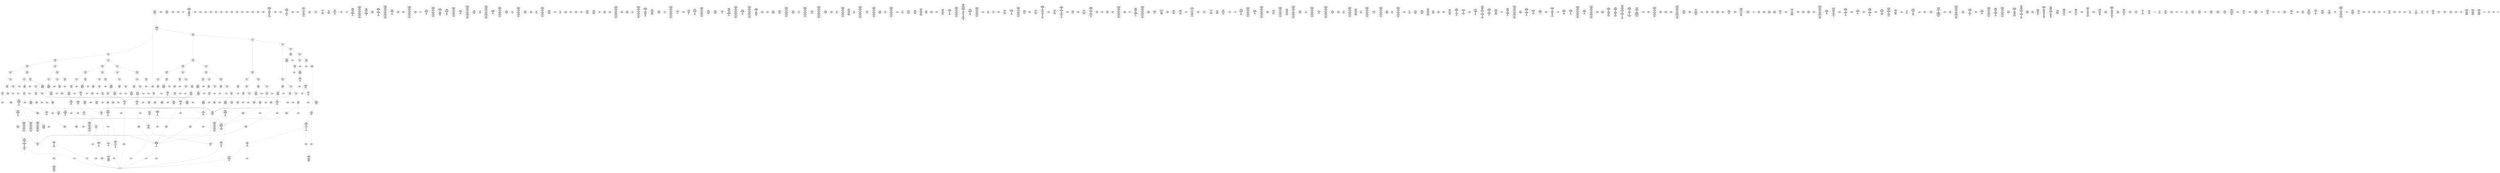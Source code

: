 /* Generated by GvGen v.1.0 (https://www.github.com/stricaud/gvgen) */

digraph G {
compound=true;
   node1 [label="[anywhere]"];
   node2 [label="# 0x0
PUSHX Data
PUSHX Data
MSTORE
PUSHX LogicData
CALLDATASIZE
LT
PUSHX Data
JUMPI
"];
   node3 [label="# 0xd
PUSHX Data
CALLDATALOAD
PUSHX BitData
SHR
PUSHX LogicData
GT
PUSHX Data
JUMPI
"];
   node4 [label="# 0x1e
PUSHX LogicData
GT
PUSHX Data
JUMPI
"];
   node5 [label="# 0x29
PUSHX LogicData
GT
PUSHX Data
JUMPI
"];
   node6 [label="# 0x34
PUSHX LogicData
GT
PUSHX Data
JUMPI
"];
   node7 [label="# 0x3f
PUSHX LogicData
EQ
PUSHX Data
JUMPI
"];
   node8 [label="# 0x4a
PUSHX LogicData
EQ
PUSHX Data
JUMPI
"];
   node9 [label="# 0x55
PUSHX LogicData
EQ
PUSHX Data
JUMPI
"];
   node10 [label="# 0x60
PUSHX Data
REVERT
"];
   node11 [label="# 0x64
JUMPDEST
PUSHX LogicData
EQ
PUSHX Data
JUMPI
"];
   node12 [label="# 0x70
PUSHX LogicData
EQ
PUSHX Data
JUMPI
"];
   node13 [label="# 0x7b
PUSHX LogicData
EQ
PUSHX Data
JUMPI
"];
   node14 [label="# 0x86
PUSHX Data
REVERT
"];
   node15 [label="# 0x8a
JUMPDEST
PUSHX LogicData
GT
PUSHX Data
JUMPI
"];
   node16 [label="# 0x96
PUSHX LogicData
EQ
PUSHX Data
JUMPI
"];
   node17 [label="# 0xa1
PUSHX LogicData
EQ
PUSHX Data
JUMPI
"];
   node18 [label="# 0xac
PUSHX LogicData
EQ
PUSHX Data
JUMPI
"];
   node19 [label="# 0xb7
PUSHX Data
REVERT
"];
   node20 [label="# 0xbb
JUMPDEST
PUSHX LogicData
EQ
PUSHX Data
JUMPI
"];
   node21 [label="# 0xc7
PUSHX LogicData
EQ
PUSHX Data
JUMPI
"];
   node22 [label="# 0xd2
PUSHX Data
REVERT
"];
   node23 [label="# 0xd6
JUMPDEST
PUSHX LogicData
GT
PUSHX Data
JUMPI
"];
   node24 [label="# 0xe2
PUSHX LogicData
GT
PUSHX Data
JUMPI
"];
   node25 [label="# 0xed
PUSHX LogicData
EQ
PUSHX Data
JUMPI
"];
   node26 [label="# 0xf8
PUSHX LogicData
EQ
PUSHX Data
JUMPI
"];
   node27 [label="# 0x103
PUSHX LogicData
EQ
PUSHX Data
JUMPI
"];
   node28 [label="# 0x10e
PUSHX Data
REVERT
"];
   node29 [label="# 0x112
JUMPDEST
PUSHX LogicData
EQ
PUSHX Data
JUMPI
"];
   node30 [label="# 0x11e
PUSHX LogicData
EQ
PUSHX Data
JUMPI
"];
   node31 [label="# 0x129
PUSHX Data
REVERT
"];
   node32 [label="# 0x12d
JUMPDEST
PUSHX LogicData
GT
PUSHX Data
JUMPI
"];
   node33 [label="# 0x139
PUSHX LogicData
EQ
PUSHX Data
JUMPI
"];
   node34 [label="# 0x144
PUSHX LogicData
EQ
PUSHX Data
JUMPI
"];
   node35 [label="# 0x14f
PUSHX LogicData
EQ
PUSHX Data
JUMPI
"];
   node36 [label="# 0x15a
PUSHX Data
REVERT
"];
   node37 [label="# 0x15e
JUMPDEST
PUSHX LogicData
EQ
PUSHX Data
JUMPI
"];
   node38 [label="# 0x16a
PUSHX LogicData
EQ
PUSHX Data
JUMPI
"];
   node39 [label="# 0x175
PUSHX Data
REVERT
"];
   node40 [label="# 0x179
JUMPDEST
PUSHX LogicData
GT
PUSHX Data
JUMPI
"];
   node41 [label="# 0x185
PUSHX LogicData
GT
PUSHX Data
JUMPI
"];
   node42 [label="# 0x190
PUSHX LogicData
GT
PUSHX Data
JUMPI
"];
   node43 [label="# 0x19b
PUSHX LogicData
EQ
PUSHX Data
JUMPI
"];
   node44 [label="# 0x1a6
PUSHX LogicData
EQ
PUSHX Data
JUMPI
"];
   node45 [label="# 0x1b1
PUSHX LogicData
EQ
PUSHX Data
JUMPI
"];
   node46 [label="# 0x1bc
PUSHX Data
REVERT
"];
   node47 [label="# 0x1c0
JUMPDEST
PUSHX LogicData
EQ
PUSHX Data
JUMPI
"];
   node48 [label="# 0x1cc
PUSHX LogicData
EQ
PUSHX Data
JUMPI
"];
   node49 [label="# 0x1d7
PUSHX LogicData
EQ
PUSHX Data
JUMPI
"];
   node50 [label="# 0x1e2
PUSHX Data
REVERT
"];
   node51 [label="# 0x1e6
JUMPDEST
PUSHX LogicData
GT
PUSHX Data
JUMPI
"];
   node52 [label="# 0x1f2
PUSHX LogicData
EQ
PUSHX Data
JUMPI
"];
   node53 [label="# 0x1fd
PUSHX LogicData
EQ
PUSHX Data
JUMPI
"];
   node54 [label="# 0x208
PUSHX LogicData
EQ
PUSHX Data
JUMPI
"];
   node55 [label="# 0x213
PUSHX Data
REVERT
"];
   node56 [label="# 0x217
JUMPDEST
PUSHX LogicData
EQ
PUSHX Data
JUMPI
"];
   node57 [label="# 0x223
PUSHX LogicData
EQ
PUSHX Data
JUMPI
"];
   node58 [label="# 0x22e
PUSHX Data
REVERT
"];
   node59 [label="# 0x232
JUMPDEST
PUSHX LogicData
GT
PUSHX Data
JUMPI
"];
   node60 [label="# 0x23e
PUSHX LogicData
GT
PUSHX Data
JUMPI
"];
   node61 [label="# 0x249
PUSHX LogicData
EQ
PUSHX Data
JUMPI
"];
   node62 [label="# 0x254
PUSHX LogicData
EQ
PUSHX Data
JUMPI
"];
   node63 [label="# 0x25f
PUSHX LogicData
EQ
PUSHX Data
JUMPI
"];
   node64 [label="# 0x26a
PUSHX Data
REVERT
"];
   node65 [label="# 0x26e
JUMPDEST
PUSHX LogicData
EQ
PUSHX Data
JUMPI
"];
   node66 [label="# 0x27a
PUSHX LogicData
EQ
PUSHX Data
JUMPI
"];
   node67 [label="# 0x285
PUSHX Data
REVERT
"];
   node68 [label="# 0x289
JUMPDEST
PUSHX LogicData
GT
PUSHX Data
JUMPI
"];
   node69 [label="# 0x295
PUSHX LogicData
EQ
PUSHX Data
JUMPI
"];
   node70 [label="# 0x2a0
PUSHX LogicData
EQ
PUSHX Data
JUMPI
"];
   node71 [label="# 0x2ab
PUSHX LogicData
EQ
PUSHX Data
JUMPI
"];
   node72 [label="# 0x2b6
PUSHX Data
REVERT
"];
   node73 [label="# 0x2ba
JUMPDEST
PUSHX LogicData
EQ
PUSHX Data
JUMPI
"];
   node74 [label="# 0x2c6
PUSHX LogicData
EQ
PUSHX Data
JUMPI
"];
   node75 [label="# 0x2d1
JUMPDEST
PUSHX Data
REVERT
"];
   node76 [label="# 0x2d6
JUMPDEST
CALLVALUE
ISZERO
PUSHX Data
JUMPI
"];
   node77 [label="# 0x2de
PUSHX Data
REVERT
"];
   node78 [label="# 0x2e2
JUMPDEST
PUSHX Data
PUSHX Data
CALLDATASIZE
PUSHX Data
PUSHX Data
JUMP
"];
   node79 [label="# 0x2f1
JUMPDEST
PUSHX Data
JUMP
"];
   node80 [label="# 0x2f6
JUMPDEST
PUSHX MemData
MLOAD
ISZERO
ISZERO
MSTORE
PUSHX ArithData
ADD
"];
   node81 [label="# 0x302
JUMPDEST
PUSHX MemData
MLOAD
SUB
RETURN
"];
   node82 [label="# 0x30b
JUMPDEST
CALLVALUE
ISZERO
PUSHX Data
JUMPI
"];
   node83 [label="# 0x313
PUSHX Data
REVERT
"];
   node84 [label="# 0x317
JUMPDEST
PUSHX StorData
SLOAD
PUSHX Data
PUSHX Data
DIV
PUSHX BitData
AND
JUMP
"];
   node85 [label="# 0x32a
JUMPDEST
CALLVALUE
ISZERO
PUSHX Data
JUMPI
"];
   node86 [label="# 0x332
PUSHX Data
REVERT
"];
   node87 [label="# 0x336
JUMPDEST
PUSHX Data
PUSHX Data
JUMP
"];
   node88 [label="# 0x33f
JUMPDEST
PUSHX MemData
MLOAD
PUSHX Data
PUSHX Data
JUMP
"];
   node89 [label="# 0x34c
JUMPDEST
CALLVALUE
ISZERO
PUSHX Data
JUMPI
"];
   node90 [label="# 0x354
PUSHX Data
REVERT
"];
   node91 [label="# 0x358
JUMPDEST
PUSHX Data
PUSHX Data
CALLDATASIZE
PUSHX Data
PUSHX Data
JUMP
"];
   node92 [label="# 0x367
JUMPDEST
PUSHX Data
JUMP
"];
   node93 [label="# 0x36c
JUMPDEST
PUSHX MemData
MLOAD
PUSHX ArithData
PUSHX BitData
PUSHX BitData
SHL
SUB
AND
MSTORE
PUSHX ArithData
ADD
PUSHX Data
JUMP
"];
   node94 [label="# 0x384
JUMPDEST
CALLVALUE
ISZERO
PUSHX Data
JUMPI
"];
   node95 [label="# 0x38c
PUSHX Data
REVERT
"];
   node96 [label="# 0x390
JUMPDEST
PUSHX Data
PUSHX Data
CALLDATASIZE
PUSHX Data
PUSHX Data
JUMP
"];
   node97 [label="# 0x39f
JUMPDEST
PUSHX Data
JUMP
"];
   node98 [label="# 0x3a4
JUMPDEST
STOP
"];
   node99 [label="# 0x3a6
JUMPDEST
CALLVALUE
ISZERO
PUSHX Data
JUMPI
"];
   node100 [label="# 0x3ae
PUSHX Data
REVERT
"];
   node101 [label="# 0x3b2
JUMPDEST
PUSHX Data
PUSHX Data
JUMP
"];
   node102 [label="# 0x3bb
JUMPDEST
PUSHX MemData
MLOAD
MSTORE
PUSHX ArithData
ADD
PUSHX Data
JUMP
"];
   node103 [label="# 0x3c9
JUMPDEST
CALLVALUE
ISZERO
PUSHX Data
JUMPI
"];
   node104 [label="# 0x3d1
PUSHX Data
REVERT
"];
   node105 [label="# 0x3d5
JUMPDEST
PUSHX StorData
SLOAD
PUSHX Data
JUMP
"];
   node106 [label="# 0x3de
JUMPDEST
CALLVALUE
ISZERO
PUSHX Data
JUMPI
"];
   node107 [label="# 0x3e6
PUSHX Data
REVERT
"];
   node108 [label="# 0x3ea
JUMPDEST
PUSHX Data
PUSHX Data
CALLDATASIZE
PUSHX Data
PUSHX Data
JUMP
"];
   node109 [label="# 0x3f9
JUMPDEST
PUSHX ArithData
PUSHX BitData
PUSHX BitData
SHL
SUB
AND
PUSHX Data
MSTORE
PUSHX Data
PUSHX Data
MSTORE
PUSHX Data
SHA3
SLOAD
PUSHX BitData
AND
JUMP
"];
   node110 [label="# 0x417
JUMPDEST
CALLVALUE
ISZERO
PUSHX Data
JUMPI
"];
   node111 [label="# 0x41f
PUSHX Data
REVERT
"];
   node112 [label="# 0x423
JUMPDEST
PUSHX Data
PUSHX Data
CALLDATASIZE
PUSHX Data
PUSHX Data
JUMP
"];
   node113 [label="# 0x432
JUMPDEST
PUSHX Data
JUMP
"];
   node114 [label="# 0x437
JUMPDEST
CALLVALUE
ISZERO
PUSHX Data
JUMPI
"];
   node115 [label="# 0x43f
PUSHX Data
REVERT
"];
   node116 [label="# 0x443
JUMPDEST
PUSHX Data
PUSHX Data
CALLDATASIZE
PUSHX Data
PUSHX Data
JUMP
"];
   node117 [label="# 0x452
JUMPDEST
PUSHX Data
JUMP
"];
   node118 [label="# 0x457
JUMPDEST
CALLVALUE
ISZERO
PUSHX Data
JUMPI
"];
   node119 [label="# 0x45f
PUSHX Data
REVERT
"];
   node120 [label="# 0x463
JUMPDEST
PUSHX Data
PUSHX Data
CALLDATASIZE
PUSHX Data
PUSHX Data
JUMP
"];
   node121 [label="# 0x472
JUMPDEST
PUSHX Data
JUMP
"];
   node122 [label="# 0x477
JUMPDEST
CALLVALUE
ISZERO
PUSHX Data
JUMPI
"];
   node123 [label="# 0x47f
PUSHX Data
REVERT
"];
   node124 [label="# 0x483
JUMPDEST
PUSHX Data
PUSHX StorData
SLOAD
JUMP
"];
   node125 [label="# 0x48d
JUMPDEST
CALLVALUE
ISZERO
PUSHX Data
JUMPI
"];
   node126 [label="# 0x495
PUSHX Data
REVERT
"];
   node127 [label="# 0x499
JUMPDEST
PUSHX Data
PUSHX Data
CALLDATASIZE
PUSHX Data
PUSHX Data
JUMP
"];
   node128 [label="# 0x4a8
JUMPDEST
PUSHX Data
JUMP
"];
   node129 [label="# 0x4ad
JUMPDEST
CALLVALUE
ISZERO
PUSHX Data
JUMPI
"];
   node130 [label="# 0x4b5
PUSHX Data
REVERT
"];
   node131 [label="# 0x4b9
JUMPDEST
PUSHX Data
PUSHX Data
JUMP
"];
   node132 [label="# 0x4c2
JUMPDEST
CALLVALUE
ISZERO
PUSHX Data
JUMPI
"];
   node133 [label="# 0x4ca
PUSHX Data
REVERT
"];
   node134 [label="# 0x4ce
JUMPDEST
PUSHX Data
PUSHX Data
JUMP
"];
   node135 [label="# 0x4ea
JUMPDEST
CALLVALUE
ISZERO
PUSHX Data
JUMPI
"];
   node136 [label="# 0x4f2
PUSHX Data
REVERT
"];
   node137 [label="# 0x4f6
JUMPDEST
PUSHX Data
PUSHX Data
CALLDATASIZE
PUSHX Data
PUSHX Data
JUMP
"];
   node138 [label="# 0x505
JUMPDEST
PUSHX Data
JUMP
"];
   node139 [label="# 0x50a
JUMPDEST
CALLVALUE
ISZERO
PUSHX Data
JUMPI
"];
   node140 [label="# 0x512
PUSHX Data
REVERT
"];
   node141 [label="# 0x516
JUMPDEST
PUSHX Data
PUSHX Data
JUMP
"];
   node142 [label="# 0x520
JUMPDEST
CALLVALUE
ISZERO
PUSHX Data
JUMPI
"];
   node143 [label="# 0x528
PUSHX Data
REVERT
"];
   node144 [label="# 0x52c
JUMPDEST
PUSHX Data
PUSHX Data
JUMP
"];
   node145 [label="# 0x548
JUMPDEST
CALLVALUE
ISZERO
PUSHX Data
JUMPI
"];
   node146 [label="# 0x550
PUSHX Data
REVERT
"];
   node147 [label="# 0x554
JUMPDEST
PUSHX Data
PUSHX Data
CALLDATASIZE
PUSHX Data
PUSHX Data
JUMP
"];
   node148 [label="# 0x563
JUMPDEST
PUSHX Data
JUMP
"];
   node149 [label="# 0x568
JUMPDEST
CALLVALUE
ISZERO
PUSHX Data
JUMPI
"];
   node150 [label="# 0x570
PUSHX Data
REVERT
"];
   node151 [label="# 0x574
JUMPDEST
PUSHX Data
PUSHX Data
JUMP
"];
   node152 [label="# 0x57d
JUMPDEST
CALLVALUE
ISZERO
PUSHX Data
JUMPI
"];
   node153 [label="# 0x585
PUSHX Data
REVERT
"];
   node154 [label="# 0x589
JUMPDEST
PUSHX Data
PUSHX Data
CALLDATASIZE
PUSHX Data
PUSHX Data
JUMP
"];
   node155 [label="# 0x598
JUMPDEST
PUSHX Data
JUMP
"];
   node156 [label="# 0x59d
JUMPDEST
CALLVALUE
ISZERO
PUSHX Data
JUMPI
"];
   node157 [label="# 0x5a5
PUSHX Data
REVERT
"];
   node158 [label="# 0x5a9
JUMPDEST
PUSHX Data
PUSHX Data
CALLDATASIZE
PUSHX Data
PUSHX Data
JUMP
"];
   node159 [label="# 0x5b8
JUMPDEST
PUSHX Data
JUMP
"];
   node160 [label="# 0x5bd
JUMPDEST
CALLVALUE
ISZERO
PUSHX Data
JUMPI
"];
   node161 [label="# 0x5c5
PUSHX Data
REVERT
"];
   node162 [label="# 0x5c9
JUMPDEST
PUSHX Data
PUSHX Data
CALLDATASIZE
PUSHX Data
PUSHX Data
JUMP
"];
   node163 [label="# 0x5d8
JUMPDEST
PUSHX Data
JUMP
"];
   node164 [label="# 0x5dd
JUMPDEST
CALLVALUE
ISZERO
PUSHX Data
JUMPI
"];
   node165 [label="# 0x5e5
PUSHX Data
REVERT
"];
   node166 [label="# 0x5e9
JUMPDEST
PUSHX Data
PUSHX Data
JUMP
"];
   node167 [label="# 0x5f2
JUMPDEST
CALLVALUE
ISZERO
PUSHX Data
JUMPI
"];
   node168 [label="# 0x5fa
PUSHX Data
REVERT
"];
   node169 [label="# 0x5fe
JUMPDEST
PUSHX Data
PUSHX Data
JUMP
"];
   node170 [label="# 0x607
JUMPDEST
CALLVALUE
ISZERO
PUSHX Data
JUMPI
"];
   node171 [label="# 0x60f
PUSHX Data
REVERT
"];
   node172 [label="# 0x613
JUMPDEST
PUSHX Data
PUSHX Data
JUMP
"];
   node173 [label="# 0x622
JUMPDEST
CALLVALUE
ISZERO
PUSHX Data
JUMPI
"];
   node174 [label="# 0x62a
PUSHX Data
REVERT
"];
   node175 [label="# 0x62e
JUMPDEST
PUSHX StorData
SLOAD
PUSHX ArithData
PUSHX BitData
PUSHX BitData
SHL
SUB
AND
PUSHX Data
JUMP
"];
   node176 [label="# 0x640
JUMPDEST
CALLVALUE
ISZERO
PUSHX Data
JUMPI
"];
   node177 [label="# 0x648
PUSHX Data
REVERT
"];
   node178 [label="# 0x64c
JUMPDEST
PUSHX Data
PUSHX Data
JUMP
"];
   node179 [label="# 0x655
JUMPDEST
PUSHX Data
PUSHX Data
CALLDATASIZE
PUSHX Data
PUSHX Data
JUMP
"];
   node180 [label="# 0x663
JUMPDEST
PUSHX Data
JUMP
"];
   node181 [label="# 0x668
JUMPDEST
CALLVALUE
ISZERO
PUSHX Data
JUMPI
"];
   node182 [label="# 0x670
PUSHX Data
REVERT
"];
   node183 [label="# 0x674
JUMPDEST
PUSHX Data
PUSHX Data
CALLDATASIZE
PUSHX Data
PUSHX Data
JUMP
"];
   node184 [label="# 0x683
JUMPDEST
PUSHX Data
JUMP
"];
   node185 [label="# 0x688
JUMPDEST
CALLVALUE
ISZERO
PUSHX Data
JUMPI
"];
   node186 [label="# 0x690
PUSHX Data
REVERT
"];
   node187 [label="# 0x694
JUMPDEST
PUSHX StorData
SLOAD
PUSHX Data
PUSHX BitData
AND
JUMP
"];
   node188 [label="# 0x6a2
JUMPDEST
CALLVALUE
ISZERO
PUSHX Data
JUMPI
"];
   node189 [label="# 0x6aa
PUSHX Data
REVERT
"];
   node190 [label="# 0x6ae
JUMPDEST
PUSHX Data
PUSHX Data
CALLDATASIZE
PUSHX Data
PUSHX Data
JUMP
"];
   node191 [label="# 0x6bd
JUMPDEST
PUSHX Data
JUMP
"];
   node192 [label="# 0x6c2
JUMPDEST
CALLVALUE
ISZERO
PUSHX Data
JUMPI
"];
   node193 [label="# 0x6ca
PUSHX Data
REVERT
"];
   node194 [label="# 0x6ce
JUMPDEST
PUSHX Data
PUSHX Data
CALLDATASIZE
PUSHX Data
PUSHX Data
JUMP
"];
   node195 [label="# 0x6dd
JUMPDEST
PUSHX Data
JUMP
"];
   node196 [label="# 0x6e2
JUMPDEST
CALLVALUE
ISZERO
PUSHX Data
JUMPI
"];
   node197 [label="# 0x6ea
PUSHX Data
REVERT
"];
   node198 [label="# 0x6ee
JUMPDEST
PUSHX Data
PUSHX Data
CALLDATASIZE
PUSHX Data
PUSHX Data
JUMP
"];
   node199 [label="# 0x6fd
JUMPDEST
PUSHX Data
JUMP
"];
   node200 [label="# 0x702
JUMPDEST
CALLVALUE
ISZERO
PUSHX Data
JUMPI
"];
   node201 [label="# 0x70a
PUSHX Data
REVERT
"];
   node202 [label="# 0x70e
JUMPDEST
PUSHX Data
PUSHX Data
JUMP
"];
   node203 [label="# 0x717
JUMPDEST
CALLVALUE
ISZERO
PUSHX Data
JUMPI
"];
   node204 [label="# 0x71f
PUSHX Data
REVERT
"];
   node205 [label="# 0x723
JUMPDEST
PUSHX Data
PUSHX Data
JUMP
"];
   node206 [label="# 0x72c
JUMPDEST
CALLVALUE
ISZERO
PUSHX Data
JUMPI
"];
   node207 [label="# 0x734
PUSHX Data
REVERT
"];
   node208 [label="# 0x738
JUMPDEST
PUSHX Data
PUSHX Data
JUMP
"];
   node209 [label="# 0x741
JUMPDEST
CALLVALUE
ISZERO
PUSHX Data
JUMPI
"];
   node210 [label="# 0x749
PUSHX Data
REVERT
"];
   node211 [label="# 0x74d
JUMPDEST
PUSHX Data
PUSHX Data
CALLDATASIZE
PUSHX Data
PUSHX Data
JUMP
"];
   node212 [label="# 0x75c
JUMPDEST
PUSHX ArithData
PUSHX BitData
PUSHX BitData
SHL
SUB
AND
PUSHX Data
MSTORE
PUSHX Data
PUSHX Data
MSTORE
PUSHX Data
SHA3
AND
MSTORE
MSTORE
SHA3
SLOAD
PUSHX BitData
AND
JUMP
"];
   node213 [label="# 0x78a
JUMPDEST
CALLVALUE
ISZERO
PUSHX Data
JUMPI
"];
   node214 [label="# 0x792
PUSHX Data
REVERT
"];
   node215 [label="# 0x796
JUMPDEST
PUSHX Data
PUSHX StorData
SLOAD
JUMP
"];
   node216 [label="# 0x7a0
JUMPDEST
CALLVALUE
ISZERO
PUSHX Data
JUMPI
"];
   node217 [label="# 0x7a8
PUSHX Data
REVERT
"];
   node218 [label="# 0x7ac
JUMPDEST
PUSHX Data
PUSHX Data
JUMP
"];
   node219 [label="# 0x7b5
JUMPDEST
CALLVALUE
ISZERO
PUSHX Data
JUMPI
"];
   node220 [label="# 0x7bd
PUSHX Data
REVERT
"];
   node221 [label="# 0x7c1
JUMPDEST
PUSHX Data
PUSHX Data
CALLDATASIZE
PUSHX Data
PUSHX Data
JUMP
"];
   node222 [label="# 0x7d0
JUMPDEST
PUSHX Data
JUMP
"];
   node223 [label="# 0x7d5
JUMPDEST
PUSHX Data
PUSHX Data
CALLDATASIZE
PUSHX Data
PUSHX Data
JUMP
"];
   node224 [label="# 0x7e3
JUMPDEST
PUSHX Data
JUMP
"];
   node225 [label="# 0x7e8
JUMPDEST
PUSHX Data
PUSHX ArithData
PUSHX BitData
PUSHX BitData
SHL
SUB
NOT
AND
PUSHX BitData
PUSHX BitData
SHL
EQ
PUSHX Data
JUMPI
"];
   node226 [label="# 0x804
PUSHX Data
PUSHX Data
JUMP
"];
   node227 [label="# 0x80d
JUMPDEST
JUMP
"];
   node228 [label="# 0x813
JUMPDEST
PUSHX Data
PUSHX StorData
SLOAD
PUSHX Data
PUSHX Data
JUMP
"];
   node229 [label="# 0x822
JUMPDEST
PUSHX ArithData
ADD
PUSHX ArithData
DIV
MUL
PUSHX ArithData
ADD
PUSHX MemData
MLOAD
ADD
PUSHX Data
MSTORE
MSTORE
PUSHX ArithData
ADD
SLOAD
PUSHX Data
PUSHX Data
JUMP
"];
   node230 [label="# 0x84e
JUMPDEST
ISZERO
PUSHX Data
JUMPI
"];
   node231 [label="# 0x855
PUSHX LogicData
LT
PUSHX Data
JUMPI
"];
   node232 [label="# 0x85d
PUSHX ArithData
SLOAD
DIV
MUL
MSTORE
PUSHX ArithData
ADD
PUSHX Data
JUMP
"];
   node233 [label="# 0x870
JUMPDEST
ADD
PUSHX Data
MSTORE
PUSHX Data
PUSHX Data
SHA3
"];
   node234 [label="# 0x87e
JUMPDEST
SLOAD
MSTORE
PUSHX ArithData
ADD
PUSHX ArithData
ADD
GT
PUSHX Data
JUMPI
"];
   node235 [label="# 0x892
SUB
PUSHX BitData
AND
ADD
"];
   node236 [label="# 0x89b
JUMPDEST
JUMP
"];
   node237 [label="# 0x8a5
JUMPDEST
PUSHX Data
MSTORE
PUSHX Data
PUSHX Data
MSTORE
PUSHX Data
SHA3
SLOAD
PUSHX ArithData
PUSHX BitData
PUSHX BitData
SHL
SUB
AND
PUSHX Data
JUMPI
"];
   node238 [label="# 0x8c2
PUSHX MemData
MLOAD
PUSHX BitData
PUSHX BitData
SHL
MSTORE
PUSHX Data
PUSHX ArithData
ADD
MSTORE
PUSHX Data
PUSHX ArithData
ADD
MSTORE
PUSHX Data
PUSHX ArithData
ADD
MSTORE
PUSHX BitData
PUSHX BitData
SHL
PUSHX ArithData
ADD
MSTORE
PUSHX ArithData
ADD
"];
   node239 [label="# 0x91a
JUMPDEST
PUSHX MemData
MLOAD
SUB
REVERT
"];
   node240 [label="# 0x923
JUMPDEST
PUSHX Data
MSTORE
PUSHX Data
PUSHX Data
MSTORE
PUSHX Data
SHA3
SLOAD
PUSHX ArithData
PUSHX BitData
PUSHX BitData
SHL
SUB
AND
JUMP
"];
   node241 [label="# 0x93f
JUMPDEST
PUSHX Data
PUSHX Data
PUSHX Data
JUMP
"];
   node242 [label="# 0x94a
JUMPDEST
PUSHX ArithData
PUSHX BitData
PUSHX BitData
SHL
SUB
AND
PUSHX ArithData
PUSHX BitData
PUSHX BitData
SHL
SUB
AND
EQ
ISZERO
PUSHX Data
JUMPI
"];
   node243 [label="# 0x967
PUSHX MemData
MLOAD
PUSHX BitData
PUSHX BitData
SHL
MSTORE
PUSHX Data
PUSHX ArithData
ADD
MSTORE
PUSHX Data
PUSHX ArithData
ADD
MSTORE
PUSHX Data
PUSHX ArithData
ADD
MSTORE
PUSHX BitData
PUSHX BitData
SHL
PUSHX ArithData
ADD
MSTORE
PUSHX ArithData
ADD
PUSHX Data
JUMP
"];
   node244 [label="# 0x9b8
JUMPDEST
CALLER
PUSHX ArithData
PUSHX BitData
PUSHX BitData
SHL
SUB
AND
EQ
PUSHX Data
JUMPI
"];
   node245 [label="# 0x9ca
PUSHX Data
CALLER
PUSHX Data
JUMP
"];
   node246 [label="# 0x9d4
JUMPDEST
PUSHX Data
JUMPI
"];
   node247 [label="# 0x9d9
PUSHX MemData
MLOAD
PUSHX BitData
PUSHX BitData
SHL
MSTORE
PUSHX Data
PUSHX ArithData
ADD
MSTORE
PUSHX Data
PUSHX ArithData
ADD
MSTORE
PUSHX Data
PUSHX ArithData
ADD
MSTORE
PUSHX Data
PUSHX ArithData
ADD
MSTORE
PUSHX ArithData
ADD
PUSHX Data
JUMP
"];
   node248 [label="# 0xa46
JUMPDEST
PUSHX Data
PUSHX Data
JUMP
"];
   node249 [label="# 0xa50
JUMPDEST
JUMP
"];
   node250 [label="# 0xa55
JUMPDEST
PUSHX Data
PUSHX ArithData
PUSHX BitData
PUSHX BitData
SHL
SUB
AND
PUSHX Data
JUMPI
"];
   node251 [label="# 0xa66
PUSHX MemData
MLOAD
PUSHX BitData
PUSHX BitData
SHL
MSTORE
PUSHX Data
PUSHX ArithData
ADD
MSTORE
PUSHX Data
PUSHX ArithData
ADD
MSTORE
PUSHX Data
PUSHX ArithData
ADD
MSTORE
PUSHX ArithData
ADD
PUSHX Data
JUMP
"];
   node252 [label="# 0xaad
JUMPDEST
PUSHX ArithData
PUSHX BitData
PUSHX BitData
SHL
SUB
AND
PUSHX Data
MSTORE
PUSHX Data
PUSHX Data
MSTORE
PUSHX Data
SHA3
SLOAD
JUMP
"];
   node253 [label="# 0xac9
JUMPDEST
PUSHX StorData
SLOAD
PUSHX ArithData
PUSHX BitData
PUSHX BitData
SHL
SUB
AND
CALLER
EQ
PUSHX Data
JUMPI
"];
   node254 [label="# 0xadc
PUSHX MemData
MLOAD
PUSHX BitData
PUSHX BitData
SHL
MSTORE
PUSHX Data
PUSHX ArithData
ADD
MSTORE
PUSHX ArithData
ADD
MSTORE
PUSHX Data
PUSHX ArithData
ADD
MSTORE
PUSHX ArithData
ADD
PUSHX Data
JUMP
"];
   node255 [label="# 0xb23
JUMPDEST
PUSHX LogicData
PUSHX StorData
SLOAD
EQ
ISZERO
PUSHX Data
JUMPI
"];
   node256 [label="# 0xb2f
PUSHX MemData
MLOAD
PUSHX BitData
PUSHX BitData
SHL
MSTORE
PUSHX Data
PUSHX ArithData
ADD
MSTORE
PUSHX Data
PUSHX ArithData
ADD
MSTORE
PUSHX Data
PUSHX ArithData
ADD
MSTORE
PUSHX BitData
PUSHX BitData
SHL
PUSHX ArithData
ADD
MSTORE
PUSHX ArithData
ADD
PUSHX Data
JUMP
"];
   node257 [label="# 0xb85
JUMPDEST
PUSHX Data
PUSHX StorData
SLOAD
PUSHX Data
PUSHX Data
JUMP
"];
   node258 [label="# 0xb95
JUMPDEST
GT
ISZERO
PUSHX Data
JUMPI
"];
   node259 [label="# 0xb9c
PUSHX MemData
MLOAD
PUSHX BitData
PUSHX BitData
SHL
MSTORE
PUSHX Data
PUSHX ArithData
ADD
MSTORE
PUSHX Data
PUSHX ArithData
ADD
MSTORE
PUSHX Data
PUSHX ArithData
ADD
MSTORE
PUSHX BitData
PUSHX BitData
SHL
PUSHX ArithData
ADD
MSTORE
PUSHX ArithData
ADD
PUSHX Data
JUMP
"];
   node260 [label="# 0xbf2
JUMPDEST
PUSHX ArithData
PUSHX BitData
PUSHX BitData
SHL
SUB
AND
PUSHX Data
JUMPI
"];
   node261 [label="# 0xc01
PUSHX MemData
MLOAD
PUSHX BitData
PUSHX BitData
SHL
MSTORE
PUSHX Data
PUSHX ArithData
ADD
MSTORE
PUSHX Data
PUSHX ArithData
ADD
MSTORE
PUSHX Data
PUSHX ArithData
ADD
MSTORE
PUSHX ArithData
ADD
PUSHX Data
JUMP
"];
   node262 [label="# 0xc48
JUMPDEST
PUSHX Data
PUSHX Data
PUSHX StorData
SLOAD
JUMP
"];
   node263 [label="# 0xc54
JUMPDEST
LT
PUSHX Data
JUMPI
"];
   node264 [label="# 0xc5a
PUSHX MemData
MLOAD
PUSHX BitData
PUSHX BitData
SHL
MSTORE
PUSHX Data
PUSHX ArithData
ADD
MSTORE
PUSHX Data
PUSHX ArithData
ADD
MSTORE
PUSHX Data
PUSHX ArithData
ADD
MSTORE
PUSHX ArithData
ADD
PUSHX Data
JUMP
"];
   node265 [label="# 0xca1
JUMPDEST
PUSHX Data
PUSHX Data
PUSHX StorData
SLOAD
JUMP
"];
   node266 [label="# 0xcae
JUMPDEST
PUSHX Data
PUSHX Data
JUMP
"];
   node267 [label="# 0xcb8
JUMPDEST
GT
ISZERO
PUSHX Data
JUMPI
"];
   node268 [label="# 0xcbf
PUSHX MemData
MLOAD
PUSHX BitData
PUSHX BitData
SHL
MSTORE
PUSHX Data
PUSHX ArithData
ADD
MSTORE
PUSHX Data
PUSHX ArithData
ADD
MSTORE
PUSHX Data
PUSHX ArithData
ADD
MSTORE
PUSHX ArithData
ADD
PUSHX Data
JUMP
"];
   node269 [label="# 0xd06
JUMPDEST
PUSHX Data
PUSHX StorData
SLOAD
PUSHX Data
PUSHX Data
PUSHX Data
JUMP
"];
   node270 [label="# 0xd17
JUMPDEST
PUSHX Data
"];
   node271 [label="# 0xd1c
JUMPDEST
LT
ISZERO
PUSHX Data
JUMPI
"];
   node272 [label="# 0xd25
PUSHX Data
PUSHX Data
PUSHX Data
JUMP
"];
   node273 [label="# 0xd32
JUMPDEST
PUSHX Data
JUMP
"];
   node274 [label="# 0xd37
JUMPDEST
PUSHX Data
PUSHX Data
JUMP
"];
   node275 [label="# 0xd41
JUMPDEST
PUSHX Data
JUMP
"];
   node276 [label="# 0xd49
JUMPDEST
PUSHX StorData
PUSHX Data
SLOAD
PUSHX Data
PUSHX Data
JUMP
"];
   node277 [label="# 0xd5c
JUMPDEST
SSTORE
PUSHX StorData
PUSHX Data
SLOAD
PUSHX Data
PUSHX Data
JUMP
"];
   node278 [label="# 0xd75
JUMPDEST
SSTORE
JUMP
"];
   node279 [label="# 0xd7f
JUMPDEST
PUSHX Data
CALLER
PUSHX Data
JUMP
"];
   node280 [label="# 0xd89
JUMPDEST
PUSHX Data
JUMPI
"];
   node281 [label="# 0xd8e
PUSHX MemData
MLOAD
PUSHX BitData
PUSHX BitData
SHL
MSTORE
PUSHX Data
PUSHX ArithData
ADD
MSTORE
PUSHX Data
PUSHX ArithData
ADD
MSTORE
PUSHX Data
PUSHX ArithData
ADD
MSTORE
PUSHX Data
PUSHX ArithData
ADD
MSTORE
PUSHX ArithData
ADD
PUSHX Data
JUMP
"];
   node282 [label="# 0xdfb
JUMPDEST
PUSHX Data
PUSHX Data
JUMP
"];
   node283 [label="# 0xe06
JUMPDEST
PUSHX Data
PUSHX Data
PUSHX Data
JUMP
"];
   node284 [label="# 0xe11
JUMPDEST
LT
PUSHX Data
JUMPI
"];
   node285 [label="# 0xe18
PUSHX MemData
MLOAD
PUSHX BitData
PUSHX BitData
SHL
MSTORE
PUSHX Data
PUSHX ArithData
ADD
MSTORE
PUSHX Data
PUSHX ArithData
ADD
MSTORE
PUSHX Data
PUSHX ArithData
ADD
MSTORE
PUSHX Data
PUSHX ArithData
ADD
MSTORE
PUSHX ArithData
ADD
PUSHX Data
JUMP
"];
   node286 [label="# 0xe85
JUMPDEST
PUSHX ArithData
PUSHX BitData
PUSHX BitData
SHL
SUB
AND
PUSHX Data
MSTORE
PUSHX Data
PUSHX Data
MSTORE
PUSHX Data
SHA3
MSTORE
MSTORE
SHA3
SLOAD
JUMP
"];
   node287 [label="# 0xeae
JUMPDEST
PUSHX StorData
SLOAD
PUSHX ArithData
PUSHX BitData
PUSHX BitData
SHL
SUB
AND
CALLER
EQ
PUSHX Data
JUMPI
"];
   node288 [label="# 0xec1
PUSHX MemData
MLOAD
PUSHX BitData
PUSHX BitData
SHL
MSTORE
PUSHX Data
PUSHX ArithData
ADD
MSTORE
PUSHX ArithData
ADD
MSTORE
PUSHX Data
PUSHX ArithData
ADD
MSTORE
PUSHX ArithData
ADD
PUSHX Data
JUMP
"];
   node289 [label="# 0xf08
JUMPDEST
PUSHX StorData
SLOAD
PUSHX BitData
NOT
AND
PUSHX BitData
AND
ISZERO
OR
SSTORE
JUMP
"];
   node290 [label="# 0xf1c
JUMPDEST
PUSHX Data
PUSHX MemData
MLOAD
PUSHX ArithData
ADD
PUSHX Data
MSTORE
PUSHX Data
MSTORE
PUSHX Data
JUMP
"];
   node291 [label="# 0xf37
JUMPDEST
PUSHX Data
PUSHX Data
PUSHX StorData
SLOAD
JUMP
"];
   node292 [label="# 0xf42
JUMPDEST
LT
PUSHX Data
JUMPI
"];
   node293 [label="# 0xf49
PUSHX MemData
MLOAD
PUSHX BitData
PUSHX BitData
SHL
MSTORE
PUSHX Data
PUSHX ArithData
ADD
MSTORE
PUSHX Data
PUSHX ArithData
ADD
MSTORE
PUSHX Data
PUSHX ArithData
ADD
MSTORE
PUSHX Data
PUSHX ArithData
ADD
MSTORE
PUSHX ArithData
ADD
PUSHX Data
JUMP
"];
   node294 [label="# 0xfb6
JUMPDEST
PUSHX StorData
SLOAD
LT
PUSHX Data
JUMPI
"];
   node295 [label="# 0xfc2
PUSHX Data
PUSHX Data
JUMP
"];
   node296 [label="# 0xfc9
JUMPDEST
PUSHX Data
MSTORE
PUSHX Data
PUSHX Data
SHA3
ADD
SLOAD
JUMP
"];
   node297 [label="# 0xfdb
JUMPDEST
PUSHX StorData
SLOAD
PUSHX ArithData
PUSHX BitData
PUSHX BitData
SHL
SUB
AND
CALLER
EQ
PUSHX Data
JUMPI
"];
   node298 [label="# 0xfee
PUSHX MemData
MLOAD
PUSHX BitData
PUSHX BitData
SHL
MSTORE
PUSHX Data
PUSHX ArithData
ADD
MSTORE
PUSHX ArithData
ADD
MSTORE
PUSHX Data
PUSHX ArithData
ADD
MSTORE
PUSHX ArithData
ADD
PUSHX Data
JUMP
"];
   node299 [label="# 0x1035
JUMPDEST
MLOAD
PUSHX Data
PUSHX Data
PUSHX ArithData
ADD
PUSHX Data
JUMP
"];
   node300 [label="# 0x1048
JUMPDEST
PUSHX Data
PUSHX MemData
MLOAD
PUSHX Data
PUSHX Data
JUMP
"];
   node301 [label="# 0x1078
JUMPDEST
PUSHX MemData
MLOAD
SUB
LOGX
JUMP
"];
   node302 [label="# 0x1083
JUMPDEST
PUSHX Data
MSTORE
PUSHX Data
PUSHX Data
MSTORE
PUSHX Data
SHA3
SLOAD
PUSHX ArithData
PUSHX BitData
PUSHX BitData
SHL
SUB
AND
PUSHX Data
JUMPI
"];
   node303 [label="# 0x10a1
PUSHX MemData
MLOAD
PUSHX BitData
PUSHX BitData
SHL
MSTORE
PUSHX Data
PUSHX ArithData
ADD
MSTORE
PUSHX Data
PUSHX ArithData
ADD
MSTORE
PUSHX Data
PUSHX ArithData
ADD
MSTORE
PUSHX Data
PUSHX ArithData
ADD
MSTORE
PUSHX ArithData
ADD
PUSHX Data
JUMP
"];
   node304 [label="# 0x110e
JUMPDEST
PUSHX Data
PUSHX ArithData
PUSHX BitData
PUSHX BitData
SHL
SUB
AND
PUSHX Data
JUMPI
"];
   node305 [label="# 0x111f
PUSHX MemData
MLOAD
PUSHX BitData
PUSHX BitData
SHL
MSTORE
PUSHX Data
PUSHX ArithData
ADD
MSTORE
PUSHX Data
PUSHX ArithData
ADD
MSTORE
PUSHX Data
PUSHX ArithData
ADD
MSTORE
PUSHX Data
PUSHX ArithData
ADD
MSTORE
PUSHX ArithData
ADD
PUSHX Data
JUMP
"];
   node306 [label="# 0x118c
JUMPDEST
PUSHX ArithData
PUSHX BitData
PUSHX BitData
SHL
SUB
AND
PUSHX Data
MSTORE
PUSHX Data
PUSHX Data
MSTORE
PUSHX Data
SHA3
SLOAD
JUMP
"];
   node307 [label="# 0x11a8
JUMPDEST
PUSHX StorData
SLOAD
PUSHX ArithData
PUSHX BitData
PUSHX BitData
SHL
SUB
AND
CALLER
EQ
PUSHX Data
JUMPI
"];
   node308 [label="# 0x11bb
PUSHX MemData
MLOAD
PUSHX BitData
PUSHX BitData
SHL
MSTORE
PUSHX Data
PUSHX ArithData
ADD
MSTORE
PUSHX ArithData
ADD
MSTORE
PUSHX Data
PUSHX ArithData
ADD
MSTORE
PUSHX ArithData
ADD
PUSHX Data
JUMP
"];
   node309 [label="# 0x1202
JUMPDEST
PUSHX Data
PUSHX Data
PUSHX Data
JUMP
"];
   node310 [label="# 0x120c
JUMPDEST
JUMP
"];
   node311 [label="# 0x120e
JUMPDEST
PUSHX StorData
SLOAD
PUSHX ArithData
PUSHX BitData
PUSHX BitData
SHL
SUB
AND
CALLER
EQ
PUSHX Data
JUMPI
"];
   node312 [label="# 0x1221
PUSHX MemData
MLOAD
PUSHX BitData
PUSHX BitData
SHL
MSTORE
PUSHX Data
PUSHX ArithData
ADD
MSTORE
PUSHX ArithData
ADD
MSTORE
PUSHX Data
PUSHX ArithData
ADD
MSTORE
PUSHX ArithData
ADD
PUSHX Data
JUMP
"];
   node313 [label="# 0x1268
JUMPDEST
SELFBALANCE
PUSHX Data
JUMPI
"];
   node314 [label="# 0x126f
PUSHX MemData
MLOAD
PUSHX BitData
PUSHX BitData
SHL
MSTORE
PUSHX Data
PUSHX ArithData
ADD
MSTORE
PUSHX Data
PUSHX ArithData
ADD
MSTORE
PUSHX Data
PUSHX ArithData
ADD
MSTORE
PUSHX ArithData
ADD
PUSHX Data
JUMP
"];
   node315 [label="# 0x12b6
JUMPDEST
PUSHX Data
PUSHX Data
PUSHX Data
PUSHX Data
PUSHX Data
PUSHX Data
JUMP
"];
   node316 [label="# 0x12db
JUMPDEST
PUSHX Data
PUSHX Data
JUMP
"];
   node317 [label="# 0x12e5
JUMPDEST
PUSHX Data
JUMP
"];
   node318 [label="# 0x12ea
JUMPDEST
PUSHX Data
PUSHX Data
SELFBALANCE
PUSHX Data
JUMP
"];
   node319 [label="# 0x1308
JUMPDEST
JUMP
"];
   node320 [label="# 0x130b
JUMPDEST
PUSHX Data
PUSHX StorData
SLOAD
PUSHX Data
PUSHX Data
JUMP
"];
   node321 [label="# 0x131a
JUMPDEST
PUSHX StorData
SLOAD
PUSHX BitData
AND
PUSHX Data
JUMPI
"];
   node322 [label="# 0x1325
PUSHX MemData
MLOAD
PUSHX BitData
PUSHX BitData
SHL
MSTORE
PUSHX Data
PUSHX ArithData
ADD
MSTORE
PUSHX Data
PUSHX ArithData
ADD
MSTORE
PUSHX Data
PUSHX ArithData
ADD
MSTORE
PUSHX ArithData
ADD
PUSHX Data
JUMP
"];
   node323 [label="# 0x136c
JUMPDEST
PUSHX Data
PUSHX Data
PUSHX StorData
SLOAD
JUMP
"];
   node324 [label="# 0x1378
JUMPDEST
LT
PUSHX Data
JUMPI
"];
   node325 [label="# 0x137e
PUSHX MemData
MLOAD
PUSHX BitData
PUSHX BitData
SHL
MSTORE
PUSHX Data
PUSHX ArithData
ADD
MSTORE
PUSHX Data
PUSHX ArithData
ADD
MSTORE
PUSHX Data
PUSHX ArithData
ADD
MSTORE
PUSHX ArithData
ADD
PUSHX Data
JUMP
"];
   node326 [label="# 0x13c5
JUMPDEST
PUSHX LogicData
GT
ISZERO
PUSHX Data
JUMPI
"];
   node327 [label="# 0x13cf
PUSHX MemData
MLOAD
PUSHX BitData
PUSHX BitData
SHL
MSTORE
PUSHX Data
PUSHX ArithData
ADD
MSTORE
PUSHX Data
PUSHX ArithData
ADD
MSTORE
PUSHX Data
PUSHX ArithData
ADD
MSTORE
PUSHX Data
PUSHX ArithData
ADD
MSTORE
PUSHX ArithData
ADD
PUSHX Data
JUMP
"];
   node328 [label="# 0x143c
JUMPDEST
PUSHX Data
PUSHX Data
PUSHX StorData
SLOAD
JUMP
"];
   node329 [label="# 0x1449
JUMPDEST
PUSHX Data
PUSHX Data
JUMP
"];
   node330 [label="# 0x1453
JUMPDEST
GT
ISZERO
PUSHX Data
JUMPI
"];
   node331 [label="# 0x145a
PUSHX MemData
MLOAD
PUSHX BitData
PUSHX BitData
SHL
MSTORE
PUSHX Data
PUSHX ArithData
ADD
MSTORE
PUSHX Data
PUSHX ArithData
ADD
MSTORE
PUSHX Data
PUSHX ArithData
ADD
MSTORE
PUSHX ArithData
ADD
PUSHX Data
JUMP
"];
   node332 [label="# 0x14a1
JUMPDEST
CALLER
PUSHX Data
MSTORE
PUSHX Data
PUSHX Data
MSTORE
PUSHX Data
SHA3
SLOAD
PUSHX Data
PUSHX Data
PUSHX Data
JUMP
"];
   node333 [label="# 0x14bf
JUMPDEST
GT
ISZERO
PUSHX Data
JUMPI
"];
   node334 [label="# 0x14c6
PUSHX MemData
MLOAD
PUSHX BitData
PUSHX BitData
SHL
MSTORE
PUSHX Data
PUSHX ArithData
ADD
MSTORE
PUSHX Data
PUSHX ArithData
ADD
MSTORE
PUSHX Data
PUSHX ArithData
ADD
MSTORE
PUSHX Data
PUSHX ArithData
ADD
MSTORE
PUSHX ArithData
ADD
PUSHX Data
JUMP
"];
   node335 [label="# 0x1533
JUMPDEST
PUSHX LogicData
GT
PUSHX Data
JUMPI
"];
   node336 [label="# 0x153c
PUSHX MemData
MLOAD
PUSHX BitData
PUSHX BitData
SHL
MSTORE
PUSHX Data
PUSHX ArithData
ADD
MSTORE
PUSHX Data
PUSHX ArithData
ADD
MSTORE
PUSHX Data
PUSHX ArithData
ADD
MSTORE
PUSHX ArithData
ADD
PUSHX Data
JUMP
"];
   node337 [label="# 0x1583
JUMPDEST
CALLVALUE
PUSHX Data
PUSHX Data
PUSHX Data
JUMP
"];
   node338 [label="# 0x1595
JUMPDEST
EQ
PUSHX Data
JUMPI
"];
   node339 [label="# 0x159b
PUSHX MemData
MLOAD
PUSHX BitData
PUSHX BitData
SHL
MSTORE
PUSHX Data
PUSHX ArithData
ADD
MSTORE
PUSHX Data
PUSHX ArithData
ADD
MSTORE
PUSHX Data
PUSHX ArithData
ADD
MSTORE
PUSHX ArithData
ADD
PUSHX Data
JUMP
"];
   node340 [label="# 0x15e2
JUMPDEST
PUSHX Data
"];
   node341 [label="# 0x15e5
JUMPDEST
LT
ISZERO
PUSHX Data
JUMPI
"];
   node342 [label="# 0x15ee
PUSHX Data
PUSHX StorData
SLOAD
PUSHX Data
PUSHX Data
PUSHX Data
JUMP
"];
   node343 [label="# 0x15fe
JUMPDEST
PUSHX Data
PUSHX StorData
PUSHX Data
SLOAD
PUSHX Data
PUSHX Data
JUMP
"];
   node344 [label="# 0x1613
JUMPDEST
SSTORE
CALLER
PUSHX Data
MSTORE
PUSHX Data
PUSHX Data
MSTORE
PUSHX Data
SHA3
SLOAD
PUSHX Data
PUSHX Data
PUSHX Data
JUMP
"];
   node345 [label="# 0x1638
JUMPDEST
SSTORE
PUSHX Data
CALLER
PUSHX Data
JUMP
"];
   node346 [label="# 0x1648
JUMPDEST
PUSHX Data
PUSHX Data
JUMP
"];
   node347 [label="# 0x1653
JUMPDEST
PUSHX Data
JUMP
"];
   node348 [label="# 0x165b
JUMPDEST
PUSHX Data
MLOAD
CALLER
MSTORE
PUSHX ArithData
ADD
MSTORE
PUSHX Data
ADD
PUSHX Data
JUMP
"];
   node349 [label="# 0x1692
JUMPDEST
PUSHX ArithData
PUSHX BitData
PUSHX BitData
SHL
SUB
AND
CALLER
EQ
ISZERO
PUSHX Data
JUMPI
"];
   node350 [label="# 0x16a4
PUSHX MemData
MLOAD
PUSHX BitData
PUSHX BitData
SHL
MSTORE
PUSHX Data
PUSHX ArithData
ADD
MSTORE
PUSHX Data
PUSHX ArithData
ADD
MSTORE
PUSHX Data
PUSHX ArithData
ADD
MSTORE
PUSHX ArithData
ADD
PUSHX Data
JUMP
"];
   node351 [label="# 0x16eb
JUMPDEST
CALLER
PUSHX Data
MSTORE
PUSHX Data
PUSHX ArithData
MSTORE
PUSHX MemData
SHA3
PUSHX ArithData
PUSHX BitData
PUSHX BitData
SHL
SUB
AND
MSTORE
MSTORE
SHA3
SLOAD
PUSHX BitData
NOT
AND
ISZERO
ISZERO
OR
SSTORE
MLOAD
MSTORE
PUSHX Data
ADD
PUSHX MemData
MLOAD
SUB
LOGX
JUMP
"];
   node352 [label="# 0x1757
JUMPDEST
PUSHX StorData
SLOAD
PUSHX ArithData
PUSHX BitData
PUSHX BitData
SHL
SUB
AND
CALLER
EQ
PUSHX Data
JUMPI
"];
   node353 [label="# 0x176a
PUSHX MemData
MLOAD
PUSHX BitData
PUSHX BitData
SHL
MSTORE
PUSHX Data
PUSHX ArithData
ADD
MSTORE
PUSHX ArithData
ADD
MSTORE
PUSHX Data
PUSHX ArithData
ADD
MSTORE
PUSHX ArithData
ADD
PUSHX Data
JUMP
"];
   node354 [label="# 0x17b1
JUMPDEST
PUSHX Data
"];
   node355 [label="# 0x17b4
JUMPDEST
LT
ISZERO
PUSHX Data
JUMPI
"];
   node356 [label="# 0x17bd
PUSHX Data
LT
PUSHX Data
JUMPI
"];
   node357 [label="# 0x17c9
PUSHX Data
PUSHX Data
JUMP
"];
   node358 [label="# 0x17d0
JUMPDEST
PUSHX ArithData
MUL
ADD
PUSHX ArithData
ADD
PUSHX Data
PUSHX Data
JUMP
"];
   node359 [label="# 0x17e5
JUMPDEST
PUSHX ArithData
PUSHX BitData
PUSHX BitData
SHL
SUB
AND
EQ
ISZERO
PUSHX Data
JUMPI
"];
   node360 [label="# 0x17f5
PUSHX MemData
MLOAD
PUSHX BitData
PUSHX BitData
SHL
MSTORE
PUSHX Data
PUSHX ArithData
ADD
MSTORE
PUSHX Data
PUSHX ArithData
ADD
MSTORE
PUSHX Data
PUSHX ArithData
ADD
MSTORE
PUSHX ArithData
ADD
PUSHX Data
JUMP
"];
   node361 [label="# 0x183c
JUMPDEST
PUSHX Data
PUSHX Data
PUSHX Data
LT
PUSHX Data
JUMPI
"];
   node362 [label="# 0x184d
PUSHX Data
PUSHX Data
JUMP
"];
   node363 [label="# 0x1854
JUMPDEST
PUSHX ArithData
MUL
ADD
PUSHX ArithData
ADD
PUSHX Data
PUSHX Data
JUMP
"];
   node364 [label="# 0x1869
JUMPDEST
PUSHX ArithData
PUSHX BitData
PUSHX BitData
SHL
SUB
AND
MSTORE
PUSHX ArithData
ADD
MSTORE
PUSHX ArithData
ADD
PUSHX Data
SHA3
SLOAD
PUSHX BitData
NOT
AND
ISZERO
ISZERO
OR
SSTORE
PUSHX Data
LT
PUSHX Data
JUMPI
"];
   node365 [label="# 0x18a2
PUSHX Data
PUSHX Data
JUMP
"];
   node366 [label="# 0x18a9
JUMPDEST
PUSHX ArithData
MUL
ADD
PUSHX ArithData
ADD
PUSHX Data
PUSHX Data
JUMP
"];
   node367 [label="# 0x18be
JUMPDEST
PUSHX ArithData
PUSHX BitData
PUSHX BitData
SHL
SUB
AND
PUSHX ArithData
PUSHX BitData
PUSHX BitData
SHL
SUB
AND
MSTORE
PUSHX ArithData
ADD
MSTORE
PUSHX ArithData
ADD
PUSHX Data
SHA3
SLOAD
GT
PUSHX Data
JUMPI
"];
   node368 [label="# 0x18e5
PUSHX Data
PUSHX Data
JUMP
"];
   node369 [label="# 0x18eb
JUMPDEST
PUSHX Data
PUSHX Data
LT
PUSHX Data
JUMPI
"];
   node370 [label="# 0x18fa
PUSHX Data
PUSHX Data
JUMP
"];
   node371 [label="# 0x1901
JUMPDEST
PUSHX ArithData
MUL
ADD
PUSHX ArithData
ADD
PUSHX Data
PUSHX Data
JUMP
"];
   node372 [label="# 0x1916
JUMPDEST
PUSHX ArithData
PUSHX BitData
PUSHX BitData
SHL
SUB
AND
PUSHX ArithData
PUSHX BitData
PUSHX BitData
SHL
SUB
AND
MSTORE
PUSHX ArithData
ADD
MSTORE
PUSHX ArithData
ADD
PUSHX Data
SHA3
SLOAD
"];
   node373 [label="# 0x1938
JUMPDEST
PUSHX Data
PUSHX Data
JUMP
"];
   node374 [label="# 0x1943
JUMPDEST
PUSHX Data
JUMP
"];
   node375 [label="# 0x194b
JUMPDEST
PUSHX Data
CALLER
PUSHX Data
JUMP
"];
   node376 [label="# 0x1955
JUMPDEST
PUSHX Data
JUMPI
"];
   node377 [label="# 0x195a
PUSHX MemData
MLOAD
PUSHX BitData
PUSHX BitData
SHL
MSTORE
PUSHX Data
PUSHX ArithData
ADD
MSTORE
PUSHX Data
PUSHX ArithData
ADD
MSTORE
PUSHX Data
PUSHX ArithData
ADD
MSTORE
PUSHX Data
PUSHX ArithData
ADD
MSTORE
PUSHX ArithData
ADD
PUSHX Data
JUMP
"];
   node378 [label="# 0x19c7
JUMPDEST
PUSHX Data
PUSHX Data
JUMP
"];
   node379 [label="# 0x19d3
JUMPDEST
JUMP
"];
   node380 [label="# 0x19d9
JUMPDEST
PUSHX Data
MSTORE
PUSHX Data
PUSHX Data
MSTORE
PUSHX Data
SHA3
SLOAD
PUSHX Data
PUSHX ArithData
PUSHX BitData
PUSHX BitData
SHL
SUB
AND
PUSHX Data
JUMPI
"];
   node381 [label="# 0x19f9
PUSHX MemData
MLOAD
PUSHX BitData
PUSHX BitData
SHL
MSTORE
PUSHX Data
PUSHX ArithData
ADD
MSTORE
PUSHX Data
PUSHX ArithData
ADD
MSTORE
PUSHX Data
PUSHX ArithData
ADD
MSTORE
PUSHX Data
PUSHX ArithData
ADD
MSTORE
PUSHX ArithData
ADD
PUSHX Data
JUMP
"];
   node382 [label="# 0x1a66
JUMPDEST
PUSHX Data
PUSHX Data
PUSHX Data
JUMP
"];
   node383 [label="# 0x1a70
JUMPDEST
PUSHX LogicData
MLOAD
GT
PUSHX Data
JUMPI
"];
   node384 [label="# 0x1a7c
PUSHX MemData
MLOAD
PUSHX ArithData
ADD
PUSHX Data
MSTORE
PUSHX Data
MSTORE
PUSHX Data
JUMP
"];
   node385 [label="# 0x1a90
JUMPDEST
PUSHX Data
PUSHX Data
JUMP
"];
   node386 [label="# 0x1a9a
JUMPDEST
PUSHX MemData
MLOAD
PUSHX ArithData
ADD
PUSHX Data
PUSHX Data
JUMP
"];
   node387 [label="# 0x1aab
JUMPDEST
PUSHX MemData
MLOAD
PUSHX ArithData
SUB
SUB
MSTORE
PUSHX Data
MSTORE
"];
   node388 [label="# 0x1abb
JUMPDEST
JUMP
"];
   node389 [label="# 0x1ac2
JUMPDEST
PUSHX StorData
SLOAD
PUSHX Data
PUSHX Data
JUMP
"];
   node390 [label="# 0x1acf
JUMPDEST
PUSHX ArithData
ADD
PUSHX ArithData
DIV
MUL
PUSHX ArithData
ADD
PUSHX MemData
MLOAD
ADD
PUSHX Data
MSTORE
MSTORE
PUSHX ArithData
ADD
SLOAD
PUSHX Data
PUSHX Data
JUMP
"];
   node391 [label="# 0x1afb
JUMPDEST
ISZERO
PUSHX Data
JUMPI
"];
   node392 [label="# 0x1b02
PUSHX LogicData
LT
PUSHX Data
JUMPI
"];
   node393 [label="# 0x1b0a
PUSHX ArithData
SLOAD
DIV
MUL
MSTORE
PUSHX ArithData
ADD
PUSHX Data
JUMP
"];
   node394 [label="# 0x1b1d
JUMPDEST
ADD
PUSHX Data
MSTORE
PUSHX Data
PUSHX Data
SHA3
"];
   node395 [label="# 0x1b2b
JUMPDEST
SLOAD
MSTORE
PUSHX ArithData
ADD
PUSHX ArithData
ADD
GT
PUSHX Data
JUMPI
"];
   node396 [label="# 0x1b3f
SUB
PUSHX BitData
AND
ADD
"];
   node397 [label="# 0x1b48
JUMPDEST
JUMP
"];
   node398 [label="# 0x1b50
JUMPDEST
PUSHX StorData
SLOAD
PUSHX ArithData
PUSHX BitData
PUSHX BitData
SHL
SUB
AND
CALLER
EQ
PUSHX Data
JUMPI
"];
   node399 [label="# 0x1b63
PUSHX MemData
MLOAD
PUSHX BitData
PUSHX BitData
SHL
MSTORE
PUSHX Data
PUSHX ArithData
ADD
MSTORE
PUSHX ArithData
ADD
MSTORE
PUSHX Data
PUSHX ArithData
ADD
MSTORE
PUSHX ArithData
ADD
PUSHX Data
JUMP
"];
   node400 [label="# 0x1baa
JUMPDEST
PUSHX StorData
SLOAD
PUSHX BitData
NOT
AND
PUSHX ArithData
DIV
PUSHX BitData
AND
ISZERO
MUL
OR
SSTORE
JUMP
"];
   node401 [label="# 0x1bc7
JUMPDEST
PUSHX StorData
SLOAD
PUSHX ArithData
PUSHX BitData
PUSHX BitData
SHL
SUB
AND
CALLER
EQ
PUSHX Data
JUMPI
"];
   node402 [label="# 0x1bda
PUSHX MemData
MLOAD
PUSHX BitData
PUSHX BitData
SHL
MSTORE
PUSHX Data
PUSHX ArithData
ADD
MSTORE
PUSHX ArithData
ADD
MSTORE
PUSHX Data
PUSHX ArithData
ADD
MSTORE
PUSHX ArithData
ADD
PUSHX Data
JUMP
"];
   node403 [label="# 0x1c21
JUMPDEST
PUSHX ArithData
PUSHX BitData
PUSHX BitData
SHL
SUB
AND
PUSHX Data
JUMPI
"];
   node404 [label="# 0x1c30
PUSHX MemData
MLOAD
PUSHX BitData
PUSHX BitData
SHL
MSTORE
PUSHX Data
PUSHX ArithData
ADD
MSTORE
PUSHX Data
PUSHX ArithData
ADD
MSTORE
PUSHX Data
PUSHX ArithData
ADD
MSTORE
PUSHX Data
PUSHX ArithData
ADD
MSTORE
PUSHX ArithData
ADD
PUSHX Data
JUMP
"];
   node405 [label="# 0x1c9d
JUMPDEST
PUSHX Data
PUSHX Data
JUMP
"];
   node406 [label="# 0x1ca6
JUMPDEST
PUSHX StorData
SLOAD
PUSHX Data
DIV
PUSHX BitData
AND
PUSHX Data
JUMPI
"];
   node407 [label="# 0x1cb6
PUSHX MemData
MLOAD
PUSHX BitData
PUSHX BitData
SHL
MSTORE
PUSHX Data
PUSHX ArithData
ADD
MSTORE
PUSHX Data
PUSHX ArithData
ADD
MSTORE
PUSHX Data
PUSHX ArithData
ADD
MSTORE
PUSHX ArithData
ADD
PUSHX Data
JUMP
"];
   node408 [label="# 0x1cfd
JUMPDEST
CALLER
PUSHX Data
MSTORE
PUSHX Data
PUSHX Data
MSTORE
PUSHX Data
SHA3
SLOAD
PUSHX BitData
AND
PUSHX Data
JUMPI
"];
   node409 [label="# 0x1d15
PUSHX MemData
MLOAD
PUSHX BitData
PUSHX BitData
SHL
MSTORE
PUSHX Data
PUSHX ArithData
ADD
MSTORE
PUSHX ArithData
ADD
MSTORE
PUSHX Data
PUSHX ArithData
ADD
MSTORE
PUSHX BitData
PUSHX BitData
SHL
PUSHX ArithData
ADD
MSTORE
PUSHX ArithData
ADD
PUSHX Data
JUMP
"];
   node410 [label="# 0x1d68
JUMPDEST
PUSHX Data
PUSHX Data
PUSHX StorData
SLOAD
JUMP
"];
   node411 [label="# 0x1d74
JUMPDEST
LT
PUSHX Data
JUMPI
"];
   node412 [label="# 0x1d7a
PUSHX MemData
MLOAD
PUSHX BitData
PUSHX BitData
SHL
MSTORE
PUSHX Data
PUSHX ArithData
ADD
MSTORE
PUSHX Data
PUSHX ArithData
ADD
MSTORE
PUSHX Data
PUSHX ArithData
ADD
MSTORE
PUSHX ArithData
ADD
PUSHX Data
JUMP
"];
   node413 [label="# 0x1dc1
JUMPDEST
PUSHX LogicData
GT
ISZERO
PUSHX Data
JUMPI
"];
   node414 [label="# 0x1dcb
PUSHX MemData
MLOAD
PUSHX BitData
PUSHX BitData
SHL
MSTORE
PUSHX Data
PUSHX ArithData
ADD
MSTORE
PUSHX Data
PUSHX ArithData
ADD
MSTORE
PUSHX Data
PUSHX ArithData
ADD
MSTORE
PUSHX Data
PUSHX ArithData
ADD
MSTORE
PUSHX ArithData
ADD
PUSHX Data
JUMP
"];
   node415 [label="# 0x1e38
JUMPDEST
PUSHX Data
PUSHX Data
PUSHX StorData
SLOAD
JUMP
"];
   node416 [label="# 0x1e45
JUMPDEST
PUSHX Data
PUSHX Data
JUMP
"];
   node417 [label="# 0x1e4f
JUMPDEST
GT
ISZERO
PUSHX Data
JUMPI
"];
   node418 [label="# 0x1e56
PUSHX MemData
MLOAD
PUSHX BitData
PUSHX BitData
SHL
MSTORE
PUSHX Data
PUSHX ArithData
ADD
MSTORE
PUSHX Data
PUSHX ArithData
ADD
MSTORE
PUSHX Data
PUSHX ArithData
ADD
MSTORE
PUSHX ArithData
ADD
PUSHX Data
JUMP
"];
   node419 [label="# 0x1e9d
JUMPDEST
CALLER
PUSHX Data
MSTORE
PUSHX Data
PUSHX Data
MSTORE
PUSHX Data
SHA3
SLOAD
PUSHX Data
PUSHX Data
PUSHX Data
JUMP
"];
   node420 [label="# 0x1ebb
JUMPDEST
GT
ISZERO
PUSHX Data
JUMPI
"];
   node421 [label="# 0x1ec2
PUSHX MemData
MLOAD
PUSHX BitData
PUSHX BitData
SHL
MSTORE
PUSHX Data
PUSHX ArithData
ADD
MSTORE
PUSHX Data
PUSHX ArithData
ADD
MSTORE
PUSHX Data
PUSHX ArithData
ADD
MSTORE
PUSHX ArithData
ADD
PUSHX Data
JUMP
"];
   node422 [label="# 0x1f09
JUMPDEST
PUSHX LogicData
GT
PUSHX Data
JUMPI
"];
   node423 [label="# 0x1f12
PUSHX MemData
MLOAD
PUSHX BitData
PUSHX BitData
SHL
MSTORE
PUSHX Data
PUSHX ArithData
ADD
MSTORE
PUSHX Data
PUSHX ArithData
ADD
MSTORE
PUSHX Data
PUSHX ArithData
ADD
MSTORE
PUSHX ArithData
ADD
PUSHX Data
JUMP
"];
   node424 [label="# 0x1f59
JUMPDEST
CALLVALUE
PUSHX Data
PUSHX Data
PUSHX Data
JUMP
"];
   node425 [label="# 0x1f6b
JUMPDEST
EQ
PUSHX Data
JUMPI
"];
   node426 [label="# 0x1f71
PUSHX MemData
MLOAD
PUSHX BitData
PUSHX BitData
SHL
MSTORE
PUSHX Data
PUSHX ArithData
ADD
MSTORE
PUSHX Data
PUSHX ArithData
ADD
MSTORE
PUSHX Data
PUSHX ArithData
ADD
MSTORE
PUSHX ArithData
ADD
PUSHX Data
JUMP
"];
   node427 [label="# 0x1fb8
JUMPDEST
PUSHX Data
"];
   node428 [label="# 0x1fbb
JUMPDEST
LT
ISZERO
PUSHX Data
JUMPI
"];
   node429 [label="# 0x1fc4
PUSHX Data
PUSHX StorData
SLOAD
PUSHX Data
PUSHX Data
PUSHX Data
JUMP
"];
   node430 [label="# 0x1fd4
JUMPDEST
PUSHX Data
PUSHX StorData
PUSHX Data
SLOAD
PUSHX Data
PUSHX Data
JUMP
"];
   node431 [label="# 0x1fe9
JUMPDEST
SSTORE
CALLER
PUSHX Data
MSTORE
PUSHX Data
PUSHX Data
MSTORE
PUSHX Data
SHA3
SLOAD
PUSHX Data
PUSHX Data
PUSHX Data
JUMP
"];
   node432 [label="# 0x200e
JUMPDEST
SSTORE
PUSHX Data
CALLER
PUSHX Data
JUMP
"];
   node433 [label="# 0x201e
JUMPDEST
PUSHX Data
PUSHX Data
JUMP
"];
   node434 [label="# 0x2029
JUMPDEST
PUSHX Data
JUMP
"];
   node435 [label="# 0x2031
JUMPDEST
PUSHX Data
MLOAD
CALLER
MSTORE
PUSHX ArithData
ADD
MSTORE
PUSHX Data
ADD
PUSHX Data
JUMP
"];
   node436 [label="# 0x2068
JUMPDEST
PUSHX Data
PUSHX ArithData
PUSHX BitData
PUSHX BitData
SHL
SUB
NOT
AND
PUSHX BitData
PUSHX BitData
SHL
EQ
PUSHX Data
JUMPI
"];
   node437 [label="# 0x2084
PUSHX ArithData
PUSHX BitData
PUSHX BitData
SHL
SUB
NOT
AND
PUSHX BitData
PUSHX BitData
SHL
EQ
"];
   node438 [label="# 0x2099
JUMPDEST
PUSHX Data
JUMPI
"];
   node439 [label="# 0x209f
PUSHX BitData
PUSHX BitData
SHL
PUSHX ArithData
PUSHX BitData
PUSHX BitData
SHL
SUB
NOT
AND
EQ
PUSHX Data
JUMP
"];
   node440 [label="# 0x20b8
JUMPDEST
PUSHX Data
MSTORE
PUSHX Data
PUSHX Data
MSTORE
PUSHX Data
SHA3
SLOAD
PUSHX ArithData
PUSHX BitData
PUSHX BitData
SHL
SUB
NOT
AND
PUSHX ArithData
PUSHX BitData
PUSHX BitData
SHL
SUB
AND
OR
SSTORE
PUSHX Data
PUSHX Data
JUMP
"];
   node441 [label="# 0x20ed
JUMPDEST
PUSHX ArithData
PUSHX BitData
PUSHX BitData
SHL
SUB
AND
PUSHX Data
PUSHX MemData
MLOAD
PUSHX MemData
MLOAD
SUB
LOGX
JUMP
"];
   node442 [label="# 0x2126
JUMPDEST
PUSHX Data
PUSHX MemData
MLOAD
PUSHX ArithData
ADD
PUSHX Data
MSTORE
PUSHX Data
MSTORE
PUSHX Data
JUMP
"];
   node443 [label="# 0x2140
JUMPDEST
JUMP
"];
   node444 [label="# 0x2144
JUMPDEST
PUSHX Data
MSTORE
PUSHX Data
PUSHX Data
MSTORE
PUSHX Data
SHA3
SLOAD
PUSHX ArithData
PUSHX BitData
PUSHX BitData
SHL
SUB
AND
PUSHX Data
JUMPI
"];
   node445 [label="# 0x2161
PUSHX MemData
MLOAD
PUSHX BitData
PUSHX BitData
SHL
MSTORE
PUSHX Data
PUSHX ArithData
ADD
MSTORE
PUSHX Data
PUSHX ArithData
ADD
MSTORE
PUSHX Data
PUSHX ArithData
ADD
MSTORE
PUSHX BitData
PUSHX BitData
SHL
PUSHX ArithData
ADD
MSTORE
PUSHX ArithData
ADD
PUSHX Data
JUMP
"];
   node446 [label="# 0x21bd
JUMPDEST
PUSHX Data
PUSHX Data
PUSHX Data
JUMP
"];
   node447 [label="# 0x21c8
JUMPDEST
PUSHX ArithData
PUSHX BitData
PUSHX BitData
SHL
SUB
AND
PUSHX ArithData
PUSHX BitData
PUSHX BitData
SHL
SUB
AND
EQ
PUSHX Data
JUMPI
"];
   node448 [label="# 0x21e5
PUSHX ArithData
PUSHX BitData
PUSHX BitData
SHL
SUB
AND
PUSHX Data
PUSHX Data
JUMP
"];
   node449 [label="# 0x21f8
JUMPDEST
PUSHX ArithData
PUSHX BitData
PUSHX BitData
SHL
SUB
AND
EQ
"];
   node450 [label="# 0x2203
JUMPDEST
PUSHX Data
JUMPI
"];
   node451 [label="# 0x2209
PUSHX ArithData
PUSHX BitData
PUSHX BitData
SHL
SUB
AND
PUSHX Data
MSTORE
PUSHX Data
PUSHX Data
MSTORE
PUSHX Data
SHA3
AND
MSTORE
MSTORE
SHA3
SLOAD
PUSHX BitData
AND
"];
   node452 [label="# 0x2233
JUMPDEST
JUMP
"];
   node453 [label="# 0x223b
JUMPDEST
PUSHX ArithData
PUSHX BitData
PUSHX BitData
SHL
SUB
AND
PUSHX Data
PUSHX Data
JUMP
"];
   node454 [label="# 0x224e
JUMPDEST
PUSHX ArithData
PUSHX BitData
PUSHX BitData
SHL
SUB
AND
EQ
PUSHX Data
JUMPI
"];
   node455 [label="# 0x225d
PUSHX MemData
MLOAD
PUSHX BitData
PUSHX BitData
SHL
MSTORE
PUSHX Data
PUSHX ArithData
ADD
MSTORE
PUSHX Data
PUSHX ArithData
ADD
MSTORE
PUSHX Data
PUSHX ArithData
ADD
MSTORE
PUSHX Data
PUSHX ArithData
ADD
MSTORE
PUSHX ArithData
ADD
PUSHX Data
JUMP
"];
   node456 [label="# 0x22ca
JUMPDEST
PUSHX ArithData
PUSHX BitData
PUSHX BitData
SHL
SUB
AND
PUSHX Data
JUMPI
"];
   node457 [label="# 0x22d9
PUSHX MemData
MLOAD
PUSHX BitData
PUSHX BitData
SHL
MSTORE
PUSHX Data
PUSHX ArithData
ADD
MSTORE
PUSHX ArithData
ADD
MSTORE
PUSHX Data
PUSHX ArithData
ADD
MSTORE
PUSHX BitData
PUSHX BitData
SHL
PUSHX ArithData
ADD
MSTORE
PUSHX ArithData
ADD
PUSHX Data
JUMP
"];
   node458 [label="# 0x232c
JUMPDEST
PUSHX Data
PUSHX Data
JUMP
"];
   node459 [label="# 0x2337
JUMPDEST
PUSHX Data
PUSHX Data
PUSHX Data
JUMP
"];
   node460 [label="# 0x2342
JUMPDEST
PUSHX ArithData
PUSHX BitData
PUSHX BitData
SHL
SUB
AND
PUSHX Data
MSTORE
PUSHX Data
PUSHX Data
MSTORE
PUSHX Data
SHA3
SLOAD
PUSHX Data
PUSHX Data
PUSHX Data
JUMP
"];
   node461 [label="# 0x236b
JUMPDEST
SSTORE
PUSHX ArithData
PUSHX BitData
PUSHX BitData
SHL
SUB
AND
PUSHX Data
MSTORE
PUSHX Data
PUSHX Data
MSTORE
PUSHX Data
SHA3
SLOAD
PUSHX Data
PUSHX Data
PUSHX Data
JUMP
"];
   node462 [label="# 0x2399
JUMPDEST
SSTORE
PUSHX Data
MSTORE
PUSHX Data
PUSHX Data
MSTORE
PUSHX MemData
SHA3
SLOAD
PUSHX ArithData
PUSHX BitData
PUSHX BitData
SHL
SUB
NOT
AND
PUSHX ArithData
PUSHX BitData
PUSHX BitData
SHL
SUB
AND
OR
SSTORE
MLOAD
AND
PUSHX Data
LOGX
JUMP
"];
   node463 [label="# 0x23fa
JUMPDEST
PUSHX StorData
SLOAD
PUSHX ArithData
PUSHX BitData
PUSHX BitData
SHL
SUB
AND
PUSHX ArithData
PUSHX BitData
PUSHX BitData
SHL
SUB
NOT
AND
OR
SSTORE
PUSHX MemData
MLOAD
AND
PUSHX Data
PUSHX Data
LOGX
JUMP
"];
   node464 [label="# 0x244c
JUMPDEST
PUSHX Data
PUSHX ArithData
PUSHX BitData
PUSHX BitData
SHL
SUB
AND
PUSHX MemData
MLOAD
PUSHX Data
PUSHX MemData
MLOAD
SUB
GAS
CALL
RETURNDATASIZE
PUSHX LogicData
EQ
PUSHX Data
JUMPI
"];
   node465 [label="# 0x2478
PUSHX MemData
MLOAD
PUSHX BitData
NOT
PUSHX ArithData
RETURNDATASIZE
ADD
AND
ADD
PUSHX Data
MSTORE
RETURNDATASIZE
MSTORE
RETURNDATASIZE
PUSHX Data
PUSHX ArithData
ADD
RETURNDATACOPY
PUSHX Data
JUMP
"];
   node466 [label="# 0x2499
JUMPDEST
PUSHX Data
"];
   node467 [label="# 0x249e
JUMPDEST
PUSHX Data
JUMPI
"];
   node468 [label="# 0x24a8
PUSHX MemData
MLOAD
PUSHX BitData
PUSHX BitData
SHL
MSTORE
PUSHX Data
PUSHX ArithData
ADD
MSTORE
PUSHX Data
PUSHX ArithData
ADD
MSTORE
PUSHX Data
PUSHX ArithData
ADD
MSTORE
PUSHX ArithData
ADD
PUSHX Data
JUMP
"];
   node469 [label="# 0x24ef
JUMPDEST
PUSHX Data
PUSHX Data
JUMP
"];
   node470 [label="# 0x24fa
JUMPDEST
PUSHX Data
PUSHX Data
JUMP
"];
   node471 [label="# 0x2506
JUMPDEST
PUSHX Data
JUMPI
"];
   node472 [label="# 0x250b
PUSHX MemData
MLOAD
PUSHX BitData
PUSHX BitData
SHL
MSTORE
PUSHX Data
PUSHX ArithData
ADD
MSTORE
PUSHX Data
PUSHX ArithData
ADD
MSTORE
PUSHX Data
PUSHX ArithData
ADD
MSTORE
PUSHX BitData
PUSHX BitData
SHL
PUSHX ArithData
ADD
MSTORE
PUSHX ArithData
ADD
PUSHX Data
JUMP
"];
   node473 [label="# 0x256d
JUMPDEST
PUSHX Data
PUSHX StorData
SLOAD
PUSHX Data
PUSHX Data
JUMP
"];
   node474 [label="# 0x257c
JUMPDEST
PUSHX Data
PUSHX Data
JUMPI
"];
   node475 [label="# 0x2584
PUSHX Data
MLOAD
ADD
MSTORE
PUSHX Data
MSTORE
PUSHX BitData
PUSHX BitData
SHL
PUSHX ArithData
ADD
MSTORE
JUMP
"];
   node476 [label="# 0x25a0
JUMPDEST
PUSHX Data
"];
   node477 [label="# 0x25a4
JUMPDEST
ISZERO
PUSHX Data
JUMPI
"];
   node478 [label="# 0x25ab
PUSHX Data
PUSHX Data
JUMP
"];
   node479 [label="# 0x25b4
JUMPDEST
PUSHX Data
PUSHX Data
PUSHX Data
JUMP
"];
   node480 [label="# 0x25c3
JUMPDEST
PUSHX Data
JUMP
"];
   node481 [label="# 0x25ca
JUMPDEST
PUSHX Data
PUSHX LogicData
GT
ISZERO
PUSHX Data
JUMPI
"];
   node482 [label="# 0x25de
PUSHX Data
PUSHX Data
JUMP
"];
   node483 [label="# 0x25e5
JUMPDEST
PUSHX MemData
MLOAD
MSTORE
PUSHX ArithData
ADD
PUSHX BitData
NOT
AND
PUSHX ArithData
ADD
ADD
PUSHX Data
MSTORE
ISZERO
PUSHX Data
JUMPI
"];
   node484 [label="# 0x2603
PUSHX ArithData
ADD
CALLDATASIZE
CALLDATACOPY
ADD
"];
   node485 [label="# 0x260f
JUMPDEST
"];
   node486 [label="# 0x2613
JUMPDEST
ISZERO
PUSHX Data
JUMPI
"];
   node487 [label="# 0x261a
PUSHX Data
PUSHX Data
PUSHX Data
JUMP
"];
   node488 [label="# 0x2624
JUMPDEST
PUSHX Data
PUSHX Data
PUSHX Data
JUMP
"];
   node489 [label="# 0x2631
JUMPDEST
PUSHX Data
PUSHX Data
PUSHX Data
JUMP
"];
   node490 [label="# 0x263c
JUMPDEST
PUSHX BitData
SHL
MLOAD
LT
PUSHX Data
JUMPI
"];
   node491 [label="# 0x264a
PUSHX Data
PUSHX Data
JUMP
"];
   node492 [label="# 0x2651
JUMPDEST
PUSHX ArithData
ADD
ADD
PUSHX BitData
NOT
AND
PUSHX BitData
BYTE
MSTORE8
PUSHX Data
PUSHX Data
PUSHX Data
JUMP
"];
   node493 [label="# 0x268b
JUMPDEST
PUSHX Data
JUMP
"];
   node494 [label="# 0x2692
JUMPDEST
PUSHX Data
PUSHX Data
JUMP
"];
   node495 [label="# 0x269c
JUMPDEST
PUSHX Data
PUSHX Data
PUSHX Data
JUMP
"];
   node496 [label="# 0x26a9
JUMPDEST
PUSHX Data
JUMPI
"];
   node497 [label="# 0x26ae
PUSHX MemData
MLOAD
PUSHX BitData
PUSHX BitData
SHL
MSTORE
PUSHX Data
PUSHX ArithData
ADD
MSTORE
PUSHX Data
PUSHX ArithData
ADD
MSTORE
PUSHX Data
PUSHX ArithData
ADD
MSTORE
PUSHX BitData
PUSHX BitData
SHL
PUSHX ArithData
ADD
MSTORE
PUSHX ArithData
ADD
PUSHX Data
JUMP
"];
   node498 [label="# 0x2710
JUMPDEST
PUSHX ArithData
PUSHX BitData
PUSHX BitData
SHL
SUB
AND
PUSHX Data
JUMPI
"];
   node499 [label="# 0x271f
PUSHX Data
PUSHX StorData
SLOAD
PUSHX Data
MSTORE
PUSHX Data
PUSHX Data
MSTORE
PUSHX Data
SHA3
SSTORE
PUSHX ArithData
ADD
SSTORE
MSTORE
PUSHX ArithData
ADD
SSTORE
JUMP
"];
   node500 [label="# 0x2766
JUMPDEST
PUSHX Data
JUMP
"];
   node501 [label="# 0x276b
JUMPDEST
PUSHX ArithData
PUSHX BitData
PUSHX BitData
SHL
SUB
AND
PUSHX ArithData
PUSHX BitData
PUSHX BitData
SHL
SUB
AND
EQ
PUSHX Data
JUMPI
"];
   node502 [label="# 0x2785
PUSHX Data
PUSHX Data
JUMP
"];
   node503 [label="# 0x278e
JUMPDEST
PUSHX ArithData
PUSHX BitData
PUSHX BitData
SHL
SUB
AND
PUSHX Data
JUMPI
"];
   node504 [label="# 0x279d
PUSHX Data
PUSHX Data
JUMP
"];
   node505 [label="# 0x27a5
JUMPDEST
PUSHX ArithData
PUSHX BitData
PUSHX BitData
SHL
SUB
AND
PUSHX ArithData
PUSHX BitData
PUSHX BitData
SHL
SUB
AND
EQ
PUSHX Data
JUMPI
"];
   node506 [label="# 0x27bf
PUSHX Data
PUSHX Data
JUMP
"];
   node507 [label="# 0x27c8
JUMPDEST
PUSHX Data
PUSHX ArithData
PUSHX BitData
PUSHX BitData
SHL
SUB
AND
EXTCODESIZE
ISZERO
PUSHX Data
JUMPI
"];
   node508 [label="# 0x27db
PUSHX MemData
MLOAD
PUSHX BitData
PUSHX BitData
SHL
MSTORE
PUSHX ArithData
PUSHX BitData
PUSHX BitData
SHL
SUB
AND
PUSHX Data
PUSHX Data
CALLER
PUSHX ArithData
ADD
PUSHX Data
JUMP
"];
   node509 [label="# 0x280c
JUMPDEST
PUSHX Data
PUSHX MemData
MLOAD
SUB
PUSHX Data
EXTCODESIZE
ISZERO
ISZERO
PUSHX Data
JUMPI
"];
   node510 [label="# 0x2822
PUSHX Data
REVERT
"];
   node511 [label="# 0x2826
JUMPDEST
GAS
CALL
ISZERO
PUSHX Data
JUMPI
"];
   node512 [label="# 0x2834
PUSHX MemData
MLOAD
PUSHX ArithData
RETURNDATASIZE
ADD
PUSHX BitData
NOT
AND
ADD
MSTORE
PUSHX Data
ADD
PUSHX Data
JUMP
"];
   node513 [label="# 0x2853
JUMPDEST
PUSHX Data
"];
   node514 [label="# 0x2856
JUMPDEST
PUSHX Data
JUMPI
"];
   node515 [label="# 0x285b
RETURNDATASIZE
ISZERO
PUSHX Data
JUMPI
"];
   node516 [label="# 0x2863
PUSHX MemData
MLOAD
PUSHX BitData
NOT
PUSHX ArithData
RETURNDATASIZE
ADD
AND
ADD
PUSHX Data
MSTORE
RETURNDATASIZE
MSTORE
RETURNDATASIZE
PUSHX Data
PUSHX ArithData
ADD
RETURNDATACOPY
PUSHX Data
JUMP
"];
   node517 [label="# 0x2884
JUMPDEST
PUSHX Data
"];
   node518 [label="# 0x2889
JUMPDEST
MLOAD
PUSHX Data
JUMPI
"];
   node519 [label="# 0x2891
PUSHX MemData
MLOAD
PUSHX BitData
PUSHX BitData
SHL
MSTORE
PUSHX Data
PUSHX ArithData
ADD
MSTORE
PUSHX Data
PUSHX ArithData
ADD
MSTORE
PUSHX Data
PUSHX ArithData
ADD
MSTORE
PUSHX BitData
PUSHX BitData
SHL
PUSHX ArithData
ADD
MSTORE
PUSHX ArithData
ADD
PUSHX Data
JUMP
"];
   node520 [label="# 0x28f3
JUMPDEST
MLOAD
PUSHX ArithData
ADD
REVERT
"];
   node521 [label="# 0x28fb
JUMPDEST
PUSHX ArithData
PUSHX BitData
PUSHX BitData
SHL
SUB
NOT
AND
PUSHX BitData
PUSHX BitData
SHL
EQ
PUSHX Data
JUMP
"];
   node522 [label="# 0x2915
JUMPDEST
PUSHX Data
JUMP
"];
   node523 [label="# 0x2920
JUMPDEST
PUSHX ArithData
PUSHX BitData
PUSHX BitData
SHL
SUB
AND
PUSHX Data
JUMPI
"];
   node524 [label="# 0x292f
PUSHX MemData
MLOAD
PUSHX BitData
PUSHX BitData
SHL
MSTORE
PUSHX Data
PUSHX ArithData
ADD
MSTORE
PUSHX ArithData
ADD
MSTORE
PUSHX Data
PUSHX ArithData
ADD
MSTORE
PUSHX ArithData
ADD
PUSHX Data
JUMP
"];
   node525 [label="# 0x2976
JUMPDEST
PUSHX Data
MSTORE
PUSHX Data
PUSHX Data
MSTORE
PUSHX Data
SHA3
SLOAD
PUSHX ArithData
PUSHX BitData
PUSHX BitData
SHL
SUB
AND
ISZERO
PUSHX Data
JUMPI
"];
   node526 [label="# 0x2994
PUSHX MemData
MLOAD
PUSHX BitData
PUSHX BitData
SHL
MSTORE
PUSHX Data
PUSHX ArithData
ADD
MSTORE
PUSHX Data
PUSHX ArithData
ADD
MSTORE
PUSHX Data
PUSHX ArithData
ADD
MSTORE
PUSHX ArithData
ADD
PUSHX Data
JUMP
"];
   node527 [label="# 0x29db
JUMPDEST
PUSHX Data
PUSHX Data
PUSHX Data
JUMP
"];
   node528 [label="# 0x29e7
JUMPDEST
PUSHX ArithData
PUSHX BitData
PUSHX BitData
SHL
SUB
AND
PUSHX Data
MSTORE
PUSHX Data
PUSHX Data
MSTORE
PUSHX Data
SHA3
SLOAD
PUSHX Data
PUSHX Data
PUSHX Data
JUMP
"];
   node529 [label="# 0x2a10
JUMPDEST
SSTORE
PUSHX Data
MSTORE
PUSHX Data
PUSHX Data
MSTORE
PUSHX MemData
SHA3
SLOAD
PUSHX ArithData
PUSHX BitData
PUSHX BitData
SHL
SUB
NOT
AND
PUSHX ArithData
PUSHX BitData
PUSHX BitData
SHL
SUB
AND
OR
SSTORE
MLOAD
PUSHX Data
LOGX
JUMP
"];
   node530 [label="# 0x2a6e
JUMPDEST
PUSHX Data
PUSHX Data
PUSHX Data
PUSHX Data
JUMP
"];
   node531 [label="# 0x2a7b
JUMPDEST
PUSHX Data
PUSHX Data
JUMP
"];
   node532 [label="# 0x2a85
JUMPDEST
PUSHX Data
MSTORE
PUSHX Data
PUSHX Data
MSTORE
PUSHX Data
SHA3
SLOAD
EQ
PUSHX Data
JUMPI
"];
   node533 [label="# 0x2a9f
PUSHX ArithData
PUSHX BitData
PUSHX BitData
SHL
SUB
AND
PUSHX Data
MSTORE
PUSHX Data
PUSHX Data
MSTORE
PUSHX Data
SHA3
MSTORE
MSTORE
SHA3
SLOAD
MSTORE
SHA3
SSTORE
MSTORE
PUSHX Data
MSTORE
SHA3
SSTORE
"];
   node534 [label="# 0x2ad8
JUMPDEST
PUSHX Data
MSTORE
PUSHX Data
PUSHX Data
MSTORE
PUSHX Data
SHA3
SSTORE
PUSHX ArithData
PUSHX BitData
PUSHX BitData
SHL
SUB
AND
MSTORE
PUSHX Data
MSTORE
SHA3
MSTORE
MSTORE
SHA3
SSTORE
JUMP
"];
   node535 [label="# 0x2b0b
JUMPDEST
PUSHX StorData
SLOAD
PUSHX Data
PUSHX Data
PUSHX Data
PUSHX Data
JUMP
"];
   node536 [label="# 0x2b1d
JUMPDEST
PUSHX Data
MSTORE
PUSHX Data
PUSHX Data
MSTORE
PUSHX Data
SHA3
SLOAD
PUSHX StorData
SLOAD
LT
PUSHX Data
JUMPI
"];
   node537 [label="# 0x2b3e
PUSHX Data
PUSHX Data
JUMP
"];
   node538 [label="# 0x2b45
JUMPDEST
PUSHX Data
MSTORE
PUSHX Data
PUSHX Data
SHA3
ADD
SLOAD
PUSHX StorData
SLOAD
LT
PUSHX Data
JUMPI
"];
   node539 [label="# 0x2b5f
PUSHX Data
PUSHX Data
JUMP
"];
   node540 [label="# 0x2b66
JUMPDEST
PUSHX Data
MSTORE
PUSHX Data
SHA3
ADD
SSTORE
MSTORE
PUSHX Data
MSTORE
PUSHX Data
SHA3
SSTORE
MSTORE
SHA3
SSTORE
PUSHX StorData
SLOAD
PUSHX Data
JUMPI
"];
   node541 [label="# 0x2b97
PUSHX Data
PUSHX Data
JUMP
"];
   node542 [label="# 0x2b9e
JUMPDEST
PUSHX ArithData
SUB
PUSHX Data
MSTORE
PUSHX Data
PUSHX Data
SHA3
ADD
PUSHX Data
SSTORE
SSTORE
JUMP
"];
   node543 [label="# 0x2bba
JUMPDEST
PUSHX Data
PUSHX Data
PUSHX Data
JUMP
"];
   node544 [label="# 0x2bc5
JUMPDEST
PUSHX ArithData
PUSHX BitData
PUSHX BitData
SHL
SUB
AND
PUSHX Data
MSTORE
PUSHX Data
PUSHX Data
MSTORE
PUSHX Data
SHA3
MSTORE
MSTORE
SHA3
SSTORE
MSTORE
PUSHX Data
MSTORE
SHA3
SSTORE
JUMP
"];
   node545 [label="# 0x2bfe
JUMPDEST
SLOAD
PUSHX Data
PUSHX Data
JUMP
"];
   node546 [label="# 0x2c0a
JUMPDEST
PUSHX Data
MSTORE
PUSHX Data
PUSHX Data
SHA3
PUSHX ArithData
ADD
PUSHX Data
DIV
ADD
PUSHX Data
JUMPI
"];
   node547 [label="# 0x2c24
PUSHX Data
SSTORE
PUSHX Data
JUMP
"];
   node548 [label="# 0x2c2c
JUMPDEST
PUSHX LogicData
LT
PUSHX Data
JUMPI
"];
   node549 [label="# 0x2c35
MLOAD
PUSHX BitData
NOT
AND
ADD
OR
SSTORE
PUSHX Data
JUMP
"];
   node550 [label="# 0x2c45
JUMPDEST
ADD
PUSHX ArithData
ADD
SSTORE
ISZERO
PUSHX Data
JUMPI
"];
   node551 [label="# 0x2c54
ADD
"];
   node552 [label="# 0x2c57
JUMPDEST
GT
ISZERO
PUSHX Data
JUMPI
"];
   node553 [label="# 0x2c60
MLOAD
SSTORE
PUSHX ArithData
ADD
PUSHX ArithData
ADD
PUSHX Data
JUMP
"];
   node554 [label="# 0x2c72
JUMPDEST
PUSHX Data
PUSHX Data
JUMP
"];
   node555 [label="# 0x2c7e
JUMPDEST
JUMP
"];
   node556 [label="# 0x2c82
JUMPDEST
"];
   node557 [label="# 0x2c83
JUMPDEST
GT
ISZERO
PUSHX Data
JUMPI
"];
   node558 [label="# 0x2c8c
PUSHX Data
SSTORE
PUSHX ArithData
ADD
PUSHX Data
JUMP
"];
   node559 [label="# 0x2c97
JUMPDEST
PUSHX Data
PUSHX LogicData
GT
ISZERO
PUSHX Data
JUMPI
"];
   node560 [label="# 0x2cab
PUSHX Data
PUSHX Data
JUMP
"];
   node561 [label="# 0x2cb2
JUMPDEST
PUSHX MemData
MLOAD
PUSHX ArithData
ADD
PUSHX BitData
NOT
AND
PUSHX ArithData
ADD
AND
ADD
GT
LT
OR
ISZERO
PUSHX Data
JUMPI
"];
   node562 [label="# 0x2cd3
PUSHX Data
PUSHX Data
JUMP
"];
   node563 [label="# 0x2cda
JUMPDEST
PUSHX Data
MSTORE
MSTORE
ADD
GT
ISZERO
PUSHX Data
JUMPI
"];
   node564 [label="# 0x2cef
PUSHX Data
REVERT
"];
   node565 [label="# 0x2cf3
JUMPDEST
PUSHX ArithData
ADD
CALLDATACOPY
PUSHX Data
PUSHX ArithData
ADD
ADD
MSTORE
JUMP
"];
   node566 [label="# 0x2d0d
JUMPDEST
CALLDATALOAD
PUSHX ArithData
PUSHX BitData
PUSHX BitData
SHL
SUB
AND
EQ
PUSHX Data
JUMPI
"];
   node567 [label="# 0x2d20
PUSHX Data
REVERT
"];
   node568 [label="# 0x2d24
JUMPDEST
JUMP
"];
   node569 [label="# 0x2d29
JUMPDEST
PUSHX Data
PUSHX LogicData
SUB
SLT
ISZERO
PUSHX Data
JUMPI
"];
   node570 [label="# 0x2d37
PUSHX Data
REVERT
"];
   node571 [label="# 0x2d3b
JUMPDEST
PUSHX Data
PUSHX Data
JUMP
"];
   node572 [label="# 0x2d44
JUMPDEST
PUSHX Data
PUSHX LogicData
SUB
SLT
ISZERO
PUSHX Data
JUMPI
"];
   node573 [label="# 0x2d53
PUSHX Data
REVERT
"];
   node574 [label="# 0x2d57
JUMPDEST
PUSHX Data
PUSHX Data
JUMP
"];
   node575 [label="# 0x2d60
JUMPDEST
PUSHX Data
PUSHX ArithData
ADD
PUSHX Data
JUMP
"];
   node576 [label="# 0x2d6e
JUMPDEST
JUMP
"];
   node577 [label="# 0x2d77
JUMPDEST
PUSHX Data
PUSHX Data
PUSHX LogicData
SUB
SLT
ISZERO
PUSHX Data
JUMPI
"];
   node578 [label="# 0x2d88
PUSHX Data
REVERT
"];
   node579 [label="# 0x2d8c
JUMPDEST
PUSHX Data
PUSHX Data
JUMP
"];
   node580 [label="# 0x2d95
JUMPDEST
PUSHX Data
PUSHX ArithData
ADD
PUSHX Data
JUMP
"];
   node581 [label="# 0x2da3
JUMPDEST
PUSHX ArithData
ADD
CALLDATALOAD
JUMP
"];
   node582 [label="# 0x2db3
JUMPDEST
PUSHX Data
PUSHX Data
PUSHX LogicData
SUB
SLT
ISZERO
PUSHX Data
JUMPI
"];
   node583 [label="# 0x2dc5
PUSHX Data
REVERT
"];
   node584 [label="# 0x2dc9
JUMPDEST
PUSHX Data
PUSHX Data
JUMP
"];
   node585 [label="# 0x2dd2
JUMPDEST
PUSHX Data
PUSHX ArithData
ADD
PUSHX Data
JUMP
"];
   node586 [label="# 0x2de0
JUMPDEST
PUSHX ArithData
ADD
CALLDATALOAD
PUSHX ArithData
ADD
CALLDATALOAD
PUSHX LogicData
GT
ISZERO
PUSHX Data
JUMPI
"];
   node587 [label="# 0x2dff
PUSHX Data
REVERT
"];
   node588 [label="# 0x2e03
JUMPDEST
ADD
PUSHX ArithData
ADD
SGT
PUSHX Data
JUMPI
"];
   node589 [label="# 0x2e10
PUSHX Data
REVERT
"];
   node590 [label="# 0x2e14
JUMPDEST
PUSHX Data
CALLDATALOAD
PUSHX ArithData
ADD
PUSHX Data
JUMP
"];
   node591 [label="# 0x2e23
JUMPDEST
JUMP
"];
   node592 [label="# 0x2e2f
JUMPDEST
PUSHX Data
PUSHX LogicData
SUB
SLT
ISZERO
PUSHX Data
JUMPI
"];
   node593 [label="# 0x2e3e
PUSHX Data
REVERT
"];
   node594 [label="# 0x2e42
JUMPDEST
PUSHX Data
PUSHX Data
JUMP
"];
   node595 [label="# 0x2e4b
JUMPDEST
PUSHX ArithData
ADD
CALLDATALOAD
ISZERO
ISZERO
EQ
PUSHX Data
JUMPI
"];
   node596 [label="# 0x2e5c
PUSHX Data
REVERT
"];
   node597 [label="# 0x2e60
JUMPDEST
JUMP
"];
   node598 [label="# 0x2e6b
JUMPDEST
PUSHX Data
PUSHX LogicData
SUB
SLT
ISZERO
PUSHX Data
JUMPI
"];
   node599 [label="# 0x2e7a
PUSHX Data
REVERT
"];
   node600 [label="# 0x2e7e
JUMPDEST
PUSHX Data
PUSHX Data
JUMP
"];
   node601 [label="# 0x2e87
JUMPDEST
PUSHX ArithData
ADD
CALLDATALOAD
JUMP
"];
   node602 [label="# 0x2e95
JUMPDEST
PUSHX Data
PUSHX LogicData
SUB
SLT
ISZERO
PUSHX Data
JUMPI
"];
   node603 [label="# 0x2ea4
PUSHX Data
REVERT
"];
   node604 [label="# 0x2ea8
JUMPDEST
CALLDATALOAD
PUSHX LogicData
GT
ISZERO
PUSHX Data
JUMPI
"];
   node605 [label="# 0x2ebc
PUSHX Data
REVERT
"];
   node606 [label="# 0x2ec0
JUMPDEST
ADD
PUSHX ArithData
ADD
SLT
PUSHX Data
JUMPI
"];
   node607 [label="# 0x2ed0
PUSHX Data
REVERT
"];
   node608 [label="# 0x2ed4
JUMPDEST
CALLDATALOAD
GT
ISZERO
PUSHX Data
JUMPI
"];
   node609 [label="# 0x2edf
PUSHX Data
REVERT
"];
   node610 [label="# 0x2ee3
JUMPDEST
PUSHX ArithData
PUSHX BitData
SHL
ADD
ADD
GT
ISZERO
PUSHX Data
JUMPI
"];
   node611 [label="# 0x2ef4
PUSHX Data
REVERT
"];
   node612 [label="# 0x2ef8
JUMPDEST
PUSHX ArithData
ADD
JUMP
"];
   node613 [label="# 0x2f0a
JUMPDEST
PUSHX Data
PUSHX LogicData
SUB
SLT
ISZERO
PUSHX Data
JUMPI
"];
   node614 [label="# 0x2f18
PUSHX Data
REVERT
"];
   node615 [label="# 0x2f1c
JUMPDEST
CALLDATALOAD
PUSHX Data
PUSHX Data
JUMP
"];
   node616 [label="# 0x2f27
JUMPDEST
PUSHX Data
PUSHX LogicData
SUB
SLT
ISZERO
PUSHX Data
JUMPI
"];
   node617 [label="# 0x2f35
PUSHX Data
REVERT
"];
   node618 [label="# 0x2f39
JUMPDEST
MLOAD
PUSHX Data
PUSHX Data
JUMP
"];
   node619 [label="# 0x2f44
JUMPDEST
PUSHX Data
PUSHX LogicData
SUB
SLT
ISZERO
PUSHX Data
JUMPI
"];
   node620 [label="# 0x2f52
PUSHX Data
REVERT
"];
   node621 [label="# 0x2f56
JUMPDEST
CALLDATALOAD
PUSHX LogicData
GT
ISZERO
PUSHX Data
JUMPI
"];
   node622 [label="# 0x2f69
PUSHX Data
REVERT
"];
   node623 [label="# 0x2f6d
JUMPDEST
ADD
PUSHX ArithData
ADD
SGT
PUSHX Data
JUMPI
"];
   node624 [label="# 0x2f7a
PUSHX Data
REVERT
"];
   node625 [label="# 0x2f7e
JUMPDEST
PUSHX Data
CALLDATALOAD
PUSHX ArithData
ADD
PUSHX Data
JUMP
"];
   node626 [label="# 0x2f8d
JUMPDEST
PUSHX Data
PUSHX LogicData
SUB
SLT
ISZERO
PUSHX Data
JUMPI
"];
   node627 [label="# 0x2f9b
PUSHX Data
REVERT
"];
   node628 [label="# 0x2f9f
JUMPDEST
CALLDATALOAD
JUMP
"];
   node629 [label="# 0x2fa6
JUMPDEST
PUSHX Data
MLOAD
MSTORE
PUSHX Data
PUSHX ArithData
ADD
PUSHX ArithData
ADD
PUSHX Data
JUMP
"];
   node630 [label="# 0x2fbe
JUMPDEST
PUSHX ArithData
ADD
PUSHX BitData
NOT
AND
ADD
PUSHX ArithData
ADD
JUMP
"];
   node631 [label="# 0x2fd2
JUMPDEST
PUSHX Data
MLOAD
PUSHX Data
PUSHX ArithData
ADD
PUSHX Data
JUMP
"];
   node632 [label="# 0x2fe4
JUMPDEST
MLOAD
ADD
PUSHX Data
PUSHX ArithData
ADD
PUSHX Data
JUMP
"];
   node633 [label="# 0x2ff8
JUMPDEST
ADD
JUMP
"];
   node634 [label="# 0x3001
JUMPDEST
PUSHX Data
PUSHX ArithData
PUSHX BitData
PUSHX BitData
SHL
SUB
AND
MSTORE
AND
PUSHX ArithData
ADD
MSTORE
PUSHX ArithData
ADD
MSTORE
PUSHX Data
PUSHX ArithData
ADD
MSTORE
PUSHX Data
PUSHX ArithData
ADD
PUSHX Data
JUMP
"];
   node635 [label="# 0x3033
JUMPDEST
JUMP
"];
   node636 [label="# 0x303d
JUMPDEST
PUSHX Data
MSTORE
PUSHX Data
PUSHX Data
PUSHX ArithData
ADD
PUSHX Data
JUMP
"];
   node637 [label="# 0x3050
JUMPDEST
PUSHX Data
NOT
GT
ISZERO
PUSHX Data
JUMPI
"];
   node638 [label="# 0x305c
PUSHX Data
PUSHX Data
JUMP
"];
   node639 [label="# 0x3063
JUMPDEST
ADD
JUMP
"];
   node640 [label="# 0x3068
JUMPDEST
PUSHX Data
PUSHX Data
JUMPI
"];
   node641 [label="# 0x3070
PUSHX Data
PUSHX Data
JUMP
"];
   node642 [label="# 0x3077
JUMPDEST
DIV
JUMP
"];
   node643 [label="# 0x307c
JUMPDEST
PUSHX Data
PUSHX BitData
NOT
DIV
GT
ISZERO
ISZERO
AND
ISZERO
PUSHX Data
JUMPI
"];
   node644 [label="# 0x308f
PUSHX Data
PUSHX Data
JUMP
"];
   node645 [label="# 0x3096
JUMPDEST
MUL
JUMP
"];
   node646 [label="# 0x309b
JUMPDEST
PUSHX Data
LT
ISZERO
PUSHX Data
JUMPI
"];
   node647 [label="# 0x30a6
PUSHX Data
PUSHX Data
JUMP
"];
   node648 [label="# 0x30ad
JUMPDEST
SUB
JUMP
"];
   node649 [label="# 0x30b2
JUMPDEST
PUSHX Data
"];
   node650 [label="# 0x30b5
JUMPDEST
LT
ISZERO
PUSHX Data
JUMPI
"];
   node651 [label="# 0x30be
ADD
MLOAD
ADD
MSTORE
PUSHX ArithData
ADD
PUSHX Data
JUMP
"];
   node652 [label="# 0x30cd
JUMPDEST
GT
ISZERO
PUSHX Data
JUMPI
"];
   node653 [label="# 0x30d6
PUSHX Data
ADD
MSTORE
JUMP
"];
   node654 [label="# 0x30de
JUMPDEST
PUSHX BitData
SHR
AND
PUSHX Data
JUMPI
"];
   node655 [label="# 0x30ec
PUSHX BitData
AND
"];
   node656 [label="# 0x30f2
JUMPDEST
PUSHX LogicData
LT
EQ
ISZERO
PUSHX Data
JUMPI
"];
   node657 [label="# 0x30fe
PUSHX BitData
PUSHX BitData
SHL
PUSHX Data
MSTORE
PUSHX Data
PUSHX Data
MSTORE
PUSHX Data
PUSHX Data
REVERT
"];
   node658 [label="# 0x3113
JUMPDEST
JUMP
"];
   node659 [label="# 0x3119
JUMPDEST
PUSHX Data
PUSHX BitData
NOT
EQ
ISZERO
PUSHX Data
JUMPI
"];
   node660 [label="# 0x3126
PUSHX Data
PUSHX Data
JUMP
"];
   node661 [label="# 0x312d
JUMPDEST
PUSHX ArithData
ADD
JUMP
"];
   node662 [label="# 0x3134
JUMPDEST
PUSHX Data
PUSHX Data
JUMPI
"];
   node663 [label="# 0x313c
PUSHX Data
PUSHX Data
JUMP
"];
   node664 [label="# 0x3143
JUMPDEST
MOD
JUMP
"];
   node665 [label="# 0x3148
JUMPDEST
PUSHX BitData
PUSHX BitData
SHL
PUSHX Data
MSTORE
PUSHX Data
PUSHX Data
MSTORE
PUSHX Data
PUSHX Data
REVERT
"];
   node666 [label="# 0x315e
JUMPDEST
PUSHX BitData
PUSHX BitData
SHL
PUSHX Data
MSTORE
PUSHX Data
PUSHX Data
MSTORE
PUSHX Data
PUSHX Data
REVERT
"];
   node667 [label="# 0x3174
JUMPDEST
PUSHX BitData
PUSHX BitData
SHL
PUSHX Data
MSTORE
PUSHX Data
PUSHX Data
MSTORE
PUSHX Data
PUSHX Data
REVERT
"];
   node668 [label="# 0x318a
JUMPDEST
PUSHX BitData
PUSHX BitData
SHL
PUSHX Data
MSTORE
PUSHX Data
PUSHX Data
MSTORE
PUSHX Data
PUSHX Data
REVERT
"];
   node669 [label="# 0x31a0
JUMPDEST
PUSHX BitData
PUSHX BitData
SHL
PUSHX Data
MSTORE
PUSHX Data
PUSHX Data
MSTORE
PUSHX Data
PUSHX Data
REVERT
"];
   node670 [label="# 0x31b6
JUMPDEST
PUSHX ArithData
PUSHX BitData
PUSHX BitData
SHL
SUB
NOT
AND
EQ
PUSHX Data
JUMPI
"];
   node671 [label="# 0x31c8
PUSHX Data
REVERT
"];
   node672 [label="# 0x31cc
INVALID
"];
   node673 [label="# 0x31cd
LOGX
PUSHX Data
STOP
"];
   node674 [label="# 0x31d5
ADDMOD
SMOD
STOP
"];
   node675 [label="# 0x31d8
EXP
"];
node2->node75;
node2->node3;
node3->node40;
node3->node4;
node4->node23;
node4->node5;
node5->node15;
node5->node6;
node6->node11;
node6->node7;
node7->node216;
node7->node8;
node8->node219;
node8->node9;
node9->node223;
node9->node10;
node11->node206;
node11->node12;
node12->node209;
node12->node13;
node13->node213;
node13->node14;
node15->node20;
node15->node16;
node16->node196;
node16->node17;
node17->node200;
node17->node18;
node18->node203;
node18->node19;
node20->node188;
node20->node21;
node21->node192;
node21->node22;
node23->node32;
node23->node24;
node24->node29;
node24->node25;
node25->node179;
node25->node26;
node26->node181;
node26->node27;
node27->node185;
node27->node28;
node29->node173;
node29->node30;
node30->node176;
node30->node31;
node32->node37;
node32->node33;
node33->node164;
node33->node34;
node34->node167;
node34->node35;
node35->node170;
node35->node36;
node37->node156;
node37->node38;
node38->node160;
node38->node39;
node40->node59;
node40->node41;
node41->node51;
node41->node42;
node42->node47;
node42->node43;
node43->node145;
node43->node44;
node44->node149;
node44->node45;
node45->node152;
node45->node46;
node47->node135;
node47->node48;
node48->node139;
node48->node49;
node49->node142;
node49->node50;
node51->node56;
node51->node52;
node52->node125;
node52->node53;
node53->node129;
node53->node54;
node54->node132;
node54->node55;
node56->node118;
node56->node57;
node57->node122;
node57->node58;
node59->node68;
node59->node60;
node60->node65;
node60->node61;
node61->node106;
node61->node62;
node62->node110;
node62->node63;
node63->node114;
node63->node64;
node65->node99;
node65->node66;
node66->node103;
node66->node67;
node68->node73;
node68->node69;
node69->node85;
node69->node70;
node70->node89;
node70->node71;
node71->node94;
node71->node72;
node73->node76;
node73->node74;
node74->node82;
node74->node75;
node76->node78;
node76->node77;
node78->node613;
node80->node81;
node82->node84;
node82->node83;
node84->node80;
node85->node87;
node85->node86;
node87->node228;
node89->node91;
node89->node90;
node91->node626;
node93->node81;
node94->node96;
node94->node95;
node96->node598;
node99->node101;
node99->node100;
node101->node102;
node102->node81;
node103->node105;
node103->node104;
node105->node102;
node106->node108;
node106->node107;
node108->node569;
node110->node112;
node110->node111;
node112->node569;
node114->node116;
node114->node115;
node116->node598;
node118->node120;
node118->node119;
node120->node577;
node122->node124;
node122->node123;
node124->node102;
node125->node127;
node125->node126;
node127->node598;
node129->node131;
node129->node130;
node131->node287;
node132->node134;
node132->node133;
node134->node93;
node135->node137;
node135->node136;
node137->node577;
node139->node141;
node139->node140;
node141->node102;
node142->node144;
node142->node143;
node144->node93;
node145->node147;
node145->node146;
node147->node626;
node149->node151;
node149->node150;
node151->node102;
node152->node154;
node152->node153;
node154->node619;
node156->node158;
node156->node157;
node158->node626;
node160->node162;
node160->node161;
node162->node569;
node164->node166;
node164->node165;
node166->node307;
node167->node169;
node167->node168;
node169->node311;
node170->node172;
node170->node171;
node172->node102;
node173->node175;
node173->node174;
node175->node93;
node176->node178;
node176->node177;
node178->node320;
node179->node626;
node181->node183;
node181->node182;
node183->node592;
node185->node187;
node185->node186;
node187->node80;
node188->node190;
node188->node189;
node190->node602;
node192->node194;
node192->node193;
node194->node582;
node196->node198;
node196->node197;
node198->node626;
node200->node202;
node200->node201;
node202->node389;
node203->node205;
node203->node204;
node205->node102;
node206->node208;
node206->node207;
node208->node102;
node209->node211;
node209->node210;
node211->node572;
node213->node215;
node213->node214;
node215->node102;
node216->node218;
node216->node217;
node218->node398;
node219->node221;
node219->node220;
node221->node569;
node223->node626;
node228->node654;
node287->node289;
node287->node288;
node288->node239;
node289->node1;
node307->node309;
node307->node308;
node308->node239;
node309->node463;
node310->node1;
node311->node313;
node311->node312;
node312->node239;
node313->node315;
node313->node314;
node314->node239;
node315->node643;
node319->node1;
node320->node654;
node389->node654;
node398->node400;
node398->node399;
node399->node239;
node400->node1;
node463->node310;
node559->node561;
node559->node560;
node560->node669;
node561->node563;
node561->node562;
node562->node669;
node563->node565;
node563->node564;
node565->node1;
node566->node568;
node566->node567;
node568->node1;
node569->node571;
node569->node570;
node571->node566;
node572->node574;
node572->node573;
node574->node566;
node577->node579;
node577->node578;
node579->node566;
node582->node584;
node582->node583;
node584->node566;
node592->node594;
node592->node593;
node594->node566;
node598->node600;
node598->node599;
node600->node566;
node602->node604;
node602->node603;
node604->node606;
node604->node605;
node606->node608;
node606->node607;
node608->node610;
node608->node609;
node610->node612;
node610->node611;
node612->node1;
node613->node615;
node613->node614;
node615->node670;
node619->node621;
node619->node620;
node621->node623;
node621->node622;
node623->node625;
node623->node624;
node625->node559;
node626->node628;
node626->node627;
node628->node1;
node643->node645;
node643->node644;
node644->node665;
node645->node1;
node654->node656;
node654->node655;
node655->node656;
node656->node658;
node656->node657;
node658->node1;
node670->node319;
node670->node671;
}

